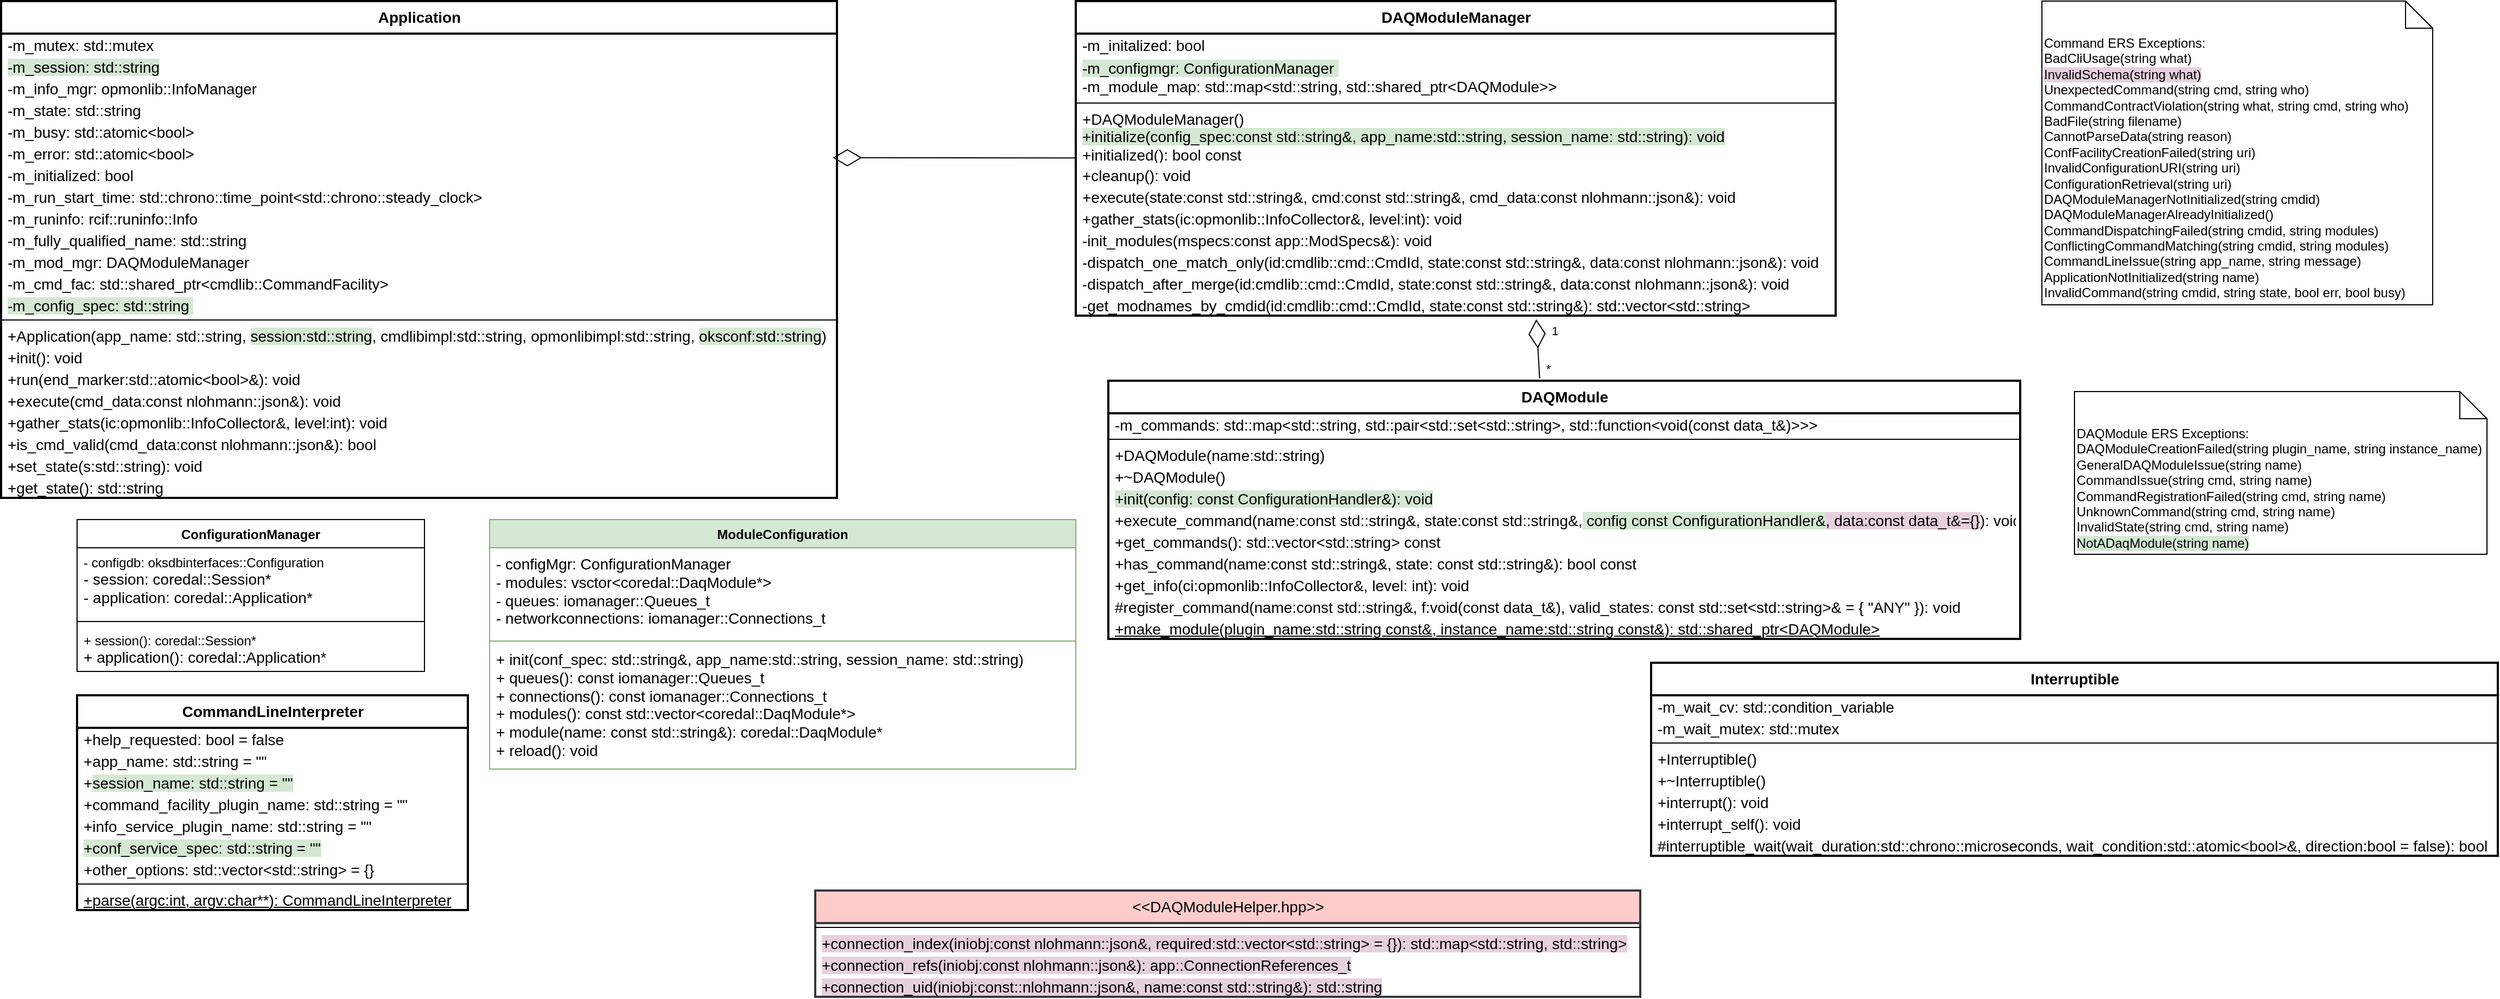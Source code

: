<mxfile version="22.0.2" type="device" pages="3">
  <diagram name="OKS Config with ConfigurationHandler" id="AZJbLghOIGFN8Wd02KoC">
    <mxGraphModel dx="1118" dy="922" grid="1" gridSize="10" guides="1" tooltips="1" connect="1" arrows="1" fold="1" page="1" pageScale="1" pageWidth="1169" pageHeight="827" math="0" shadow="0">
      <root>
        <mxCell id="WQRtGv24dR7d1xBzSItW-0" />
        <mxCell id="WQRtGv24dR7d1xBzSItW-1" parent="WQRtGv24dR7d1xBzSItW-0" />
        <mxCell id="WQRtGv24dR7d1xBzSItW-2" value="&lt;b&gt;Application&lt;br&gt;&lt;/b&gt;" style="swimlane;fontStyle=0;align=center;verticalAlign=top;childLayout=stackLayout;horizontal=1;startSize=30;horizontalStack=0;resizeParent=1;resizeParentMax=0;resizeLast=0;collapsible=0;marginBottom=0;html=1;fontFamily=Helvetica;fontSize=14;strokeWidth=2;fillColor=default;" parent="WQRtGv24dR7d1xBzSItW-1" vertex="1">
          <mxGeometry x="20" y="20" width="770" height="458" as="geometry" />
        </mxCell>
        <mxCell id="WQRtGv24dR7d1xBzSItW-3" value="-m_mutex: std::mutex" style="text;html=1;strokeColor=none;fillColor=none;align=left;verticalAlign=middle;spacingLeft=4;spacingRight=4;overflow=hidden;rotatable=0;points=[[0,0.5],[1,0.5]];portConstraint=eastwest;fontFamily=Helvetica;fontSize=14;" parent="WQRtGv24dR7d1xBzSItW-2" vertex="1">
          <mxGeometry y="30" width="770" height="20" as="geometry" />
        </mxCell>
        <mxCell id="WQRtGv24dR7d1xBzSItW-4" value="&lt;span style=&quot;background-color: rgb(213, 232, 212);&quot;&gt;-m_session: std::string&lt;/span&gt;" style="text;html=1;strokeColor=none;fillColor=none;align=left;verticalAlign=middle;spacingLeft=4;spacingRight=4;overflow=hidden;rotatable=0;points=[[0,0.5],[1,0.5]];portConstraint=eastwest;fontFamily=Helvetica;fontSize=14;" parent="WQRtGv24dR7d1xBzSItW-2" vertex="1">
          <mxGeometry y="50" width="770" height="20" as="geometry" />
        </mxCell>
        <mxCell id="WQRtGv24dR7d1xBzSItW-5" value="-m_info_mgr: opmonlib::InfoManager" style="text;html=1;strokeColor=none;fillColor=none;align=left;verticalAlign=middle;spacingLeft=4;spacingRight=4;overflow=hidden;rotatable=0;points=[[0,0.5],[1,0.5]];portConstraint=eastwest;fontFamily=Helvetica;fontSize=14;" parent="WQRtGv24dR7d1xBzSItW-2" vertex="1">
          <mxGeometry y="70" width="770" height="20" as="geometry" />
        </mxCell>
        <mxCell id="WQRtGv24dR7d1xBzSItW-6" value="-m_state: std::string" style="text;html=1;strokeColor=none;fillColor=none;align=left;verticalAlign=middle;spacingLeft=4;spacingRight=4;overflow=hidden;rotatable=0;points=[[0,0.5],[1,0.5]];portConstraint=eastwest;fontFamily=Helvetica;fontSize=14;" parent="WQRtGv24dR7d1xBzSItW-2" vertex="1">
          <mxGeometry y="90" width="770" height="20" as="geometry" />
        </mxCell>
        <mxCell id="WQRtGv24dR7d1xBzSItW-7" value="-m_busy: std::atomic&amp;lt;bool&amp;gt;" style="text;html=1;strokeColor=none;fillColor=none;align=left;verticalAlign=middle;spacingLeft=4;spacingRight=4;overflow=hidden;rotatable=0;points=[[0,0.5],[1,0.5]];portConstraint=eastwest;fontFamily=Helvetica;fontSize=14;" parent="WQRtGv24dR7d1xBzSItW-2" vertex="1">
          <mxGeometry y="110" width="770" height="20" as="geometry" />
        </mxCell>
        <mxCell id="WQRtGv24dR7d1xBzSItW-8" value="-m_error: std::atomic&amp;lt;bool&amp;gt;" style="text;html=1;strokeColor=none;fillColor=none;align=left;verticalAlign=middle;spacingLeft=4;spacingRight=4;overflow=hidden;rotatable=0;points=[[0,0.5],[1,0.5]];portConstraint=eastwest;fontFamily=Helvetica;fontSize=14;" parent="WQRtGv24dR7d1xBzSItW-2" vertex="1">
          <mxGeometry y="130" width="770" height="20" as="geometry" />
        </mxCell>
        <mxCell id="WQRtGv24dR7d1xBzSItW-9" value="-m_initialized: bool" style="text;html=1;strokeColor=none;fillColor=none;align=left;verticalAlign=middle;spacingLeft=4;spacingRight=4;overflow=hidden;rotatable=0;points=[[0,0.5],[1,0.5]];portConstraint=eastwest;fontFamily=Helvetica;fontSize=14;" parent="WQRtGv24dR7d1xBzSItW-2" vertex="1">
          <mxGeometry y="150" width="770" height="20" as="geometry" />
        </mxCell>
        <mxCell id="WQRtGv24dR7d1xBzSItW-10" value="-m_run_start_time: std::chrono::time_point&amp;lt;std::chrono::steady_clock&amp;gt;" style="text;html=1;strokeColor=none;fillColor=none;align=left;verticalAlign=middle;spacingLeft=4;spacingRight=4;overflow=hidden;rotatable=0;points=[[0,0.5],[1,0.5]];portConstraint=eastwest;fontFamily=Helvetica;fontSize=14;" parent="WQRtGv24dR7d1xBzSItW-2" vertex="1">
          <mxGeometry y="170" width="770" height="20" as="geometry" />
        </mxCell>
        <mxCell id="WQRtGv24dR7d1xBzSItW-11" value="-m_runinfo: rcif::runinfo::Info" style="text;html=1;strokeColor=none;fillColor=none;align=left;verticalAlign=middle;spacingLeft=4;spacingRight=4;overflow=hidden;rotatable=0;points=[[0,0.5],[1,0.5]];portConstraint=eastwest;fontFamily=Helvetica;fontSize=14;" parent="WQRtGv24dR7d1xBzSItW-2" vertex="1">
          <mxGeometry y="190" width="770" height="20" as="geometry" />
        </mxCell>
        <mxCell id="WQRtGv24dR7d1xBzSItW-12" value="-m_fully_qualified_name: std::string" style="text;html=1;strokeColor=none;fillColor=none;align=left;verticalAlign=middle;spacingLeft=4;spacingRight=4;overflow=hidden;rotatable=0;points=[[0,0.5],[1,0.5]];portConstraint=eastwest;fontFamily=Helvetica;fontSize=14;" parent="WQRtGv24dR7d1xBzSItW-2" vertex="1">
          <mxGeometry y="210" width="770" height="20" as="geometry" />
        </mxCell>
        <mxCell id="WQRtGv24dR7d1xBzSItW-13" value="-m_mod_mgr: DAQModuleManager" style="text;html=1;strokeColor=none;fillColor=none;align=left;verticalAlign=middle;spacingLeft=4;spacingRight=4;overflow=hidden;rotatable=0;points=[[0,0.5],[1,0.5]];portConstraint=eastwest;fontFamily=Helvetica;fontSize=14;" parent="WQRtGv24dR7d1xBzSItW-2" vertex="1">
          <mxGeometry y="230" width="770" height="20" as="geometry" />
        </mxCell>
        <mxCell id="WQRtGv24dR7d1xBzSItW-14" value="-m_cmd_fac: std::shared_ptr&amp;lt;cmdlib::CommandFacility&amp;gt;" style="text;html=1;strokeColor=none;fillColor=none;align=left;verticalAlign=middle;spacingLeft=4;spacingRight=4;overflow=hidden;rotatable=0;points=[[0,0.5],[1,0.5]];portConstraint=eastwest;fontFamily=Helvetica;fontSize=14;" parent="WQRtGv24dR7d1xBzSItW-2" vertex="1">
          <mxGeometry y="250" width="770" height="20" as="geometry" />
        </mxCell>
        <mxCell id="WQRtGv24dR7d1xBzSItW-15" value="&lt;span style=&quot;background-color: rgb(213, 232, 212);&quot;&gt;-m_config_spec: std::string&amp;nbsp;&lt;/span&gt;" style="text;html=1;strokeColor=none;fillColor=none;align=left;verticalAlign=middle;spacingLeft=4;spacingRight=4;overflow=hidden;rotatable=0;points=[[0,0.5],[1,0.5]];portConstraint=eastwest;fontFamily=Helvetica;fontSize=14;" parent="WQRtGv24dR7d1xBzSItW-2" vertex="1">
          <mxGeometry y="270" width="770" height="20" as="geometry" />
        </mxCell>
        <mxCell id="WQRtGv24dR7d1xBzSItW-16" value="" style="line;strokeWidth=1;fillColor=none;align=left;verticalAlign=middle;spacingTop=-1;spacingLeft=3;spacingRight=3;rotatable=0;labelPosition=right;points=[];portConstraint=eastwest;fontFamily=Helvetica;fontSize=14;" parent="WQRtGv24dR7d1xBzSItW-2" vertex="1">
          <mxGeometry y="290" width="770" height="8" as="geometry" />
        </mxCell>
        <mxCell id="WQRtGv24dR7d1xBzSItW-17" value="+Application(app_name: std::string, &lt;span style=&quot;background-color: rgb(213, 232, 212);&quot;&gt;session:std::string&lt;/span&gt;, cmdlibimpl:std::string, opmonlibimpl:std::string, &lt;span style=&quot;background-color: rgb(213, 232, 212);&quot;&gt;oksconf:std::string&lt;/span&gt;)" style="text;html=1;strokeColor=none;fillColor=none;align=left;verticalAlign=middle;spacingLeft=4;spacingRight=4;overflow=hidden;rotatable=0;points=[[0,0.5],[1,0.5]];portConstraint=eastwest;fontFamily=Helvetica;fontSize=14;" parent="WQRtGv24dR7d1xBzSItW-2" vertex="1">
          <mxGeometry y="298" width="770" height="20" as="geometry" />
        </mxCell>
        <mxCell id="WQRtGv24dR7d1xBzSItW-18" value="+init(): void" style="text;html=1;strokeColor=none;fillColor=none;align=left;verticalAlign=middle;spacingLeft=4;spacingRight=4;overflow=hidden;rotatable=0;points=[[0,0.5],[1,0.5]];portConstraint=eastwest;fontFamily=Helvetica;fontSize=14;" parent="WQRtGv24dR7d1xBzSItW-2" vertex="1">
          <mxGeometry y="318" width="770" height="20" as="geometry" />
        </mxCell>
        <mxCell id="WQRtGv24dR7d1xBzSItW-19" value="+run(end_marker:std::atomic&amp;lt;bool&amp;gt;&amp;amp;): void" style="text;html=1;strokeColor=none;fillColor=none;align=left;verticalAlign=middle;spacingLeft=4;spacingRight=4;overflow=hidden;rotatable=0;points=[[0,0.5],[1,0.5]];portConstraint=eastwest;fontFamily=Helvetica;fontSize=14;" parent="WQRtGv24dR7d1xBzSItW-2" vertex="1">
          <mxGeometry y="338" width="770" height="20" as="geometry" />
        </mxCell>
        <mxCell id="WQRtGv24dR7d1xBzSItW-20" value="+execute(cmd_data:const nlohmann::json&amp;amp;): void" style="text;html=1;strokeColor=none;fillColor=none;align=left;verticalAlign=middle;spacingLeft=4;spacingRight=4;overflow=hidden;rotatable=0;points=[[0,0.5],[1,0.5]];portConstraint=eastwest;fontFamily=Helvetica;fontSize=14;" parent="WQRtGv24dR7d1xBzSItW-2" vertex="1">
          <mxGeometry y="358" width="770" height="20" as="geometry" />
        </mxCell>
        <mxCell id="WQRtGv24dR7d1xBzSItW-21" value="+gather_stats(ic:opmonlib::InfoCollector&amp;amp;, level:int): void" style="text;html=1;strokeColor=none;fillColor=none;align=left;verticalAlign=middle;spacingLeft=4;spacingRight=4;overflow=hidden;rotatable=0;points=[[0,0.5],[1,0.5]];portConstraint=eastwest;fontFamily=Helvetica;fontSize=14;" parent="WQRtGv24dR7d1xBzSItW-2" vertex="1">
          <mxGeometry y="378" width="770" height="20" as="geometry" />
        </mxCell>
        <mxCell id="WQRtGv24dR7d1xBzSItW-22" value="+is_cmd_valid(cmd_data:const nlohmann::json&amp;amp;): bool" style="text;html=1;strokeColor=none;fillColor=none;align=left;verticalAlign=middle;spacingLeft=4;spacingRight=4;overflow=hidden;rotatable=0;points=[[0,0.5],[1,0.5]];portConstraint=eastwest;fontFamily=Helvetica;fontSize=14;" parent="WQRtGv24dR7d1xBzSItW-2" vertex="1">
          <mxGeometry y="398" width="770" height="20" as="geometry" />
        </mxCell>
        <mxCell id="WQRtGv24dR7d1xBzSItW-23" value="+set_state(s:std::string): void" style="text;html=1;strokeColor=none;fillColor=none;align=left;verticalAlign=middle;spacingLeft=4;spacingRight=4;overflow=hidden;rotatable=0;points=[[0,0.5],[1,0.5]];portConstraint=eastwest;fontFamily=Helvetica;fontSize=14;" parent="WQRtGv24dR7d1xBzSItW-2" vertex="1">
          <mxGeometry y="418" width="770" height="20" as="geometry" />
        </mxCell>
        <mxCell id="WQRtGv24dR7d1xBzSItW-24" value="+get_state(): std::string" style="text;html=1;strokeColor=none;fillColor=none;align=left;verticalAlign=middle;spacingLeft=4;spacingRight=4;overflow=hidden;rotatable=0;points=[[0,0.5],[1,0.5]];portConstraint=eastwest;fontFamily=Helvetica;fontSize=14;" parent="WQRtGv24dR7d1xBzSItW-2" vertex="1">
          <mxGeometry y="438" width="770" height="20" as="geometry" />
        </mxCell>
        <mxCell id="WQRtGv24dR7d1xBzSItW-25" value="&lt;b&gt;DAQModuleManager&lt;br&gt;&lt;/b&gt;" style="swimlane;fontStyle=0;align=center;verticalAlign=top;childLayout=stackLayout;horizontal=1;startSize=30;horizontalStack=0;resizeParent=1;resizeParentMax=0;resizeLast=0;collapsible=0;marginBottom=0;html=1;fontFamily=Helvetica;fontSize=14;strokeWidth=2;fillColor=default;" parent="WQRtGv24dR7d1xBzSItW-1" vertex="1">
          <mxGeometry x="1010" y="20" width="700" height="290" as="geometry" />
        </mxCell>
        <mxCell id="WQRtGv24dR7d1xBzSItW-26" value="-m_initalized: bool" style="text;html=1;strokeColor=none;fillColor=none;align=left;verticalAlign=middle;spacingLeft=4;spacingRight=4;overflow=hidden;rotatable=0;points=[[0,0.5],[1,0.5]];portConstraint=eastwest;fontFamily=Helvetica;fontSize=14;" parent="WQRtGv24dR7d1xBzSItW-25" vertex="1">
          <mxGeometry y="30" width="700" height="20" as="geometry" />
        </mxCell>
        <mxCell id="WQRtGv24dR7d1xBzSItW-27" value="&lt;span style=&quot;background-color: rgb(213, 232, 212);&quot;&gt;-m_configmgr: ConfigurationManager&amp;nbsp;&lt;br&gt;&lt;/span&gt;-m_module_map: std::map&amp;lt;std::string, std::shared_ptr&amp;lt;DAQModule&amp;gt;&amp;gt;" style="text;html=1;strokeColor=none;fillColor=none;align=left;verticalAlign=middle;spacingLeft=4;spacingRight=4;overflow=hidden;rotatable=0;points=[[0,0.5],[1,0.5]];portConstraint=eastwest;fontFamily=Helvetica;fontSize=14;" parent="WQRtGv24dR7d1xBzSItW-25" vertex="1">
          <mxGeometry y="50" width="700" height="40" as="geometry" />
        </mxCell>
        <mxCell id="WQRtGv24dR7d1xBzSItW-28" value="" style="line;strokeWidth=1;fillColor=none;align=left;verticalAlign=middle;spacingTop=-1;spacingLeft=3;spacingRight=3;rotatable=0;labelPosition=right;points=[];portConstraint=eastwest;fontFamily=Helvetica;fontSize=14;" parent="WQRtGv24dR7d1xBzSItW-25" vertex="1">
          <mxGeometry y="90" width="700" height="8" as="geometry" />
        </mxCell>
        <mxCell id="WQRtGv24dR7d1xBzSItW-29" value="&lt;span style=&quot;background-color: rgb(255, 255, 255);&quot;&gt;+DAQModuleManager()&lt;/span&gt;&lt;br&gt;&lt;span style=&quot;background-color: rgb(213, 232, 212);&quot;&gt;+initialize(config_spec:const std::string&amp;amp;, app_name:std::string, session_name: std::string): void&lt;br&gt;&lt;/span&gt;+initialized(): bool const" style="text;html=1;strokeColor=none;fillColor=none;align=left;verticalAlign=middle;spacingLeft=4;spacingRight=4;overflow=hidden;rotatable=0;points=[[0,0.5],[1,0.5]];portConstraint=eastwest;fontFamily=Helvetica;fontSize=14;" parent="WQRtGv24dR7d1xBzSItW-25" vertex="1">
          <mxGeometry y="98" width="700" height="52" as="geometry" />
        </mxCell>
        <mxCell id="WQRtGv24dR7d1xBzSItW-32" value="+cleanup(): void" style="text;html=1;strokeColor=none;fillColor=none;align=left;verticalAlign=middle;spacingLeft=4;spacingRight=4;overflow=hidden;rotatable=0;points=[[0,0.5],[1,0.5]];portConstraint=eastwest;fontFamily=Helvetica;fontSize=14;" parent="WQRtGv24dR7d1xBzSItW-25" vertex="1">
          <mxGeometry y="150" width="700" height="20" as="geometry" />
        </mxCell>
        <mxCell id="WQRtGv24dR7d1xBzSItW-33" value="+execute(state:const std::string&amp;amp;, cmd:const std::string&amp;amp;, cmd_data:const nlohmann::json&amp;amp;): void" style="text;html=1;strokeColor=none;fillColor=none;align=left;verticalAlign=middle;spacingLeft=4;spacingRight=4;overflow=hidden;rotatable=0;points=[[0,0.5],[1,0.5]];portConstraint=eastwest;fontFamily=Helvetica;fontSize=14;" parent="WQRtGv24dR7d1xBzSItW-25" vertex="1">
          <mxGeometry y="170" width="700" height="20" as="geometry" />
        </mxCell>
        <mxCell id="WQRtGv24dR7d1xBzSItW-34" value="+gather_stats(ic:opmonlib::InfoCollector&amp;amp;, level:int): void" style="text;html=1;strokeColor=none;fillColor=none;align=left;verticalAlign=middle;spacingLeft=4;spacingRight=4;overflow=hidden;rotatable=0;points=[[0,0.5],[1,0.5]];portConstraint=eastwest;fontFamily=Helvetica;fontSize=14;" parent="WQRtGv24dR7d1xBzSItW-25" vertex="1">
          <mxGeometry y="190" width="700" height="20" as="geometry" />
        </mxCell>
        <mxCell id="WQRtGv24dR7d1xBzSItW-35" value="-init_modules(mspecs:const app::ModSpecs&amp;amp;): void" style="text;html=1;strokeColor=none;fillColor=none;align=left;verticalAlign=middle;spacingLeft=4;spacingRight=4;overflow=hidden;rotatable=0;points=[[0,0.5],[1,0.5]];portConstraint=eastwest;fontFamily=Helvetica;fontSize=14;" parent="WQRtGv24dR7d1xBzSItW-25" vertex="1">
          <mxGeometry y="210" width="700" height="20" as="geometry" />
        </mxCell>
        <mxCell id="WQRtGv24dR7d1xBzSItW-36" value="-dispatch_one_match_only(id:cmdlib::cmd::CmdId, state:const std::string&amp;amp;, data:const nlohmann::json&amp;amp;): void" style="text;html=1;strokeColor=none;fillColor=none;align=left;verticalAlign=middle;spacingLeft=4;spacingRight=4;overflow=hidden;rotatable=0;points=[[0,0.5],[1,0.5]];portConstraint=eastwest;fontFamily=Helvetica;fontSize=14;" parent="WQRtGv24dR7d1xBzSItW-25" vertex="1">
          <mxGeometry y="230" width="700" height="20" as="geometry" />
        </mxCell>
        <mxCell id="WQRtGv24dR7d1xBzSItW-37" value="-dispatch_after_merge(id:cmdlib::cmd::CmdId, state:const std::string&amp;amp;, data:const nlohmann::json&amp;amp;): void" style="text;html=1;strokeColor=none;fillColor=none;align=left;verticalAlign=middle;spacingLeft=4;spacingRight=4;overflow=hidden;rotatable=0;points=[[0,0.5],[1,0.5]];portConstraint=eastwest;fontFamily=Helvetica;fontSize=14;" parent="WQRtGv24dR7d1xBzSItW-25" vertex="1">
          <mxGeometry y="250" width="700" height="20" as="geometry" />
        </mxCell>
        <mxCell id="WQRtGv24dR7d1xBzSItW-38" value="-get_modnames_by_cmdid(id:cmdlib::cmd::CmdId, state:const std::string&amp;amp;): std::vector&amp;lt;std::string&amp;gt;" style="text;html=1;strokeColor=none;fillColor=none;align=left;verticalAlign=middle;spacingLeft=4;spacingRight=4;overflow=hidden;rotatable=0;points=[[0,0.5],[1,0.5]];portConstraint=eastwest;fontFamily=Helvetica;fontSize=14;" parent="WQRtGv24dR7d1xBzSItW-25" vertex="1">
          <mxGeometry y="270" width="700" height="20" as="geometry" />
        </mxCell>
        <mxCell id="WQRtGv24dR7d1xBzSItW-39" value="&lt;b&gt;DAQModule&lt;br&gt;&lt;/b&gt;" style="swimlane;fontStyle=0;align=center;verticalAlign=top;childLayout=stackLayout;horizontal=1;startSize=30;horizontalStack=0;resizeParent=1;resizeParentMax=0;resizeLast=0;collapsible=0;marginBottom=0;html=1;fontFamily=Helvetica;fontSize=14;strokeWidth=2;fillColor=default;" parent="WQRtGv24dR7d1xBzSItW-1" vertex="1">
          <mxGeometry x="1040" y="370" width="840" height="238" as="geometry" />
        </mxCell>
        <mxCell id="WQRtGv24dR7d1xBzSItW-40" value="-m_commands: std::map&amp;lt;std::string, std::pair&amp;lt;std::set&amp;lt;std::string&amp;gt;, std::function&amp;lt;void(const data_t&amp;amp;)&amp;gt;&amp;gt;&amp;gt;" style="text;html=1;strokeColor=none;fillColor=none;align=left;verticalAlign=middle;spacingLeft=4;spacingRight=4;overflow=hidden;rotatable=0;points=[[0,0.5],[1,0.5]];portConstraint=eastwest;fontFamily=Helvetica;fontSize=14;" parent="WQRtGv24dR7d1xBzSItW-39" vertex="1">
          <mxGeometry y="30" width="840" height="20" as="geometry" />
        </mxCell>
        <mxCell id="WQRtGv24dR7d1xBzSItW-41" value="" style="line;strokeWidth=1;fillColor=none;align=left;verticalAlign=middle;spacingTop=-1;spacingLeft=3;spacingRight=3;rotatable=0;labelPosition=right;points=[];portConstraint=eastwest;fontFamily=Helvetica;fontSize=14;" parent="WQRtGv24dR7d1xBzSItW-39" vertex="1">
          <mxGeometry y="50" width="840" height="8" as="geometry" />
        </mxCell>
        <mxCell id="WQRtGv24dR7d1xBzSItW-42" value="+DAQModule(name:std::string)" style="text;html=1;strokeColor=none;fillColor=none;align=left;verticalAlign=middle;spacingLeft=4;spacingRight=4;overflow=hidden;rotatable=0;points=[[0,0.5],[1,0.5]];portConstraint=eastwest;fontFamily=Helvetica;fontSize=14;" parent="WQRtGv24dR7d1xBzSItW-39" vertex="1">
          <mxGeometry y="58" width="840" height="20" as="geometry" />
        </mxCell>
        <mxCell id="WQRtGv24dR7d1xBzSItW-43" value="+~DAQModule()" style="text;html=1;strokeColor=none;fillColor=none;align=left;verticalAlign=middle;spacingLeft=4;spacingRight=4;overflow=hidden;rotatable=0;points=[[0,0.5],[1,0.5]];portConstraint=eastwest;fontFamily=Helvetica;fontSize=14;" parent="WQRtGv24dR7d1xBzSItW-39" vertex="1">
          <mxGeometry y="78" width="840" height="20" as="geometry" />
        </mxCell>
        <mxCell id="WQRtGv24dR7d1xBzSItW-44" value="&lt;span style=&quot;background-color: rgb(213, 232, 212);&quot;&gt;+init(config: const ConfigurationHandler&amp;amp;): void&lt;/span&gt;" style="text;html=1;strokeColor=none;fillColor=none;align=left;verticalAlign=middle;spacingLeft=4;spacingRight=4;overflow=hidden;rotatable=0;points=[[0,0.5],[1,0.5]];portConstraint=eastwest;fontFamily=Helvetica;fontSize=14;" parent="WQRtGv24dR7d1xBzSItW-39" vertex="1">
          <mxGeometry y="98" width="840" height="20" as="geometry" />
        </mxCell>
        <mxCell id="WQRtGv24dR7d1xBzSItW-45" value="+execute_command(name:const std::string&amp;amp;, state:const std::string&amp;amp;,&lt;span style=&quot;background-color: rgb(213, 232, 212);&quot;&gt; config const ConfigurationHandler&amp;amp;&lt;/span&gt;&lt;span style=&quot;background-color: rgb(230, 208, 222);&quot;&gt;, data:const data_t&amp;amp;={}&lt;/span&gt;): void" style="text;html=1;strokeColor=none;fillColor=none;align=left;verticalAlign=middle;spacingLeft=4;spacingRight=4;overflow=hidden;rotatable=0;points=[[0,0.5],[1,0.5]];portConstraint=eastwest;fontFamily=Helvetica;fontSize=14;" parent="WQRtGv24dR7d1xBzSItW-39" vertex="1">
          <mxGeometry y="118" width="840" height="20" as="geometry" />
        </mxCell>
        <mxCell id="WQRtGv24dR7d1xBzSItW-46" value="+get_commands(): std::vector&amp;lt;std::string&amp;gt; const" style="text;html=1;strokeColor=none;fillColor=none;align=left;verticalAlign=middle;spacingLeft=4;spacingRight=4;overflow=hidden;rotatable=0;points=[[0,0.5],[1,0.5]];portConstraint=eastwest;fontFamily=Helvetica;fontSize=14;" parent="WQRtGv24dR7d1xBzSItW-39" vertex="1">
          <mxGeometry y="138" width="840" height="20" as="geometry" />
        </mxCell>
        <mxCell id="WQRtGv24dR7d1xBzSItW-47" value="+has_command(name:const std::string&amp;amp;, state: const std::string&amp;amp;): bool const" style="text;html=1;strokeColor=none;fillColor=none;align=left;verticalAlign=middle;spacingLeft=4;spacingRight=4;overflow=hidden;rotatable=0;points=[[0,0.5],[1,0.5]];portConstraint=eastwest;fontFamily=Helvetica;fontSize=14;" parent="WQRtGv24dR7d1xBzSItW-39" vertex="1">
          <mxGeometry y="158" width="840" height="20" as="geometry" />
        </mxCell>
        <mxCell id="WQRtGv24dR7d1xBzSItW-48" value="+get_info(ci:opmonlib::InfoCollector&amp;amp;, level: int): void" style="text;html=1;strokeColor=none;fillColor=none;align=left;verticalAlign=middle;spacingLeft=4;spacingRight=4;overflow=hidden;rotatable=0;points=[[0,0.5],[1,0.5]];portConstraint=eastwest;fontFamily=Helvetica;fontSize=14;" parent="WQRtGv24dR7d1xBzSItW-39" vertex="1">
          <mxGeometry y="178" width="840" height="20" as="geometry" />
        </mxCell>
        <mxCell id="WQRtGv24dR7d1xBzSItW-49" value="#register_command(name:const std::string&amp;amp;, f:void(const data_t&amp;amp;), valid_states: const std::set&amp;lt;std::string&amp;gt;&amp;amp; = { &quot;ANY&quot; }): void" style="text;html=1;strokeColor=none;fillColor=none;align=left;verticalAlign=middle;spacingLeft=4;spacingRight=4;overflow=hidden;rotatable=0;points=[[0,0.5],[1,0.5]];portConstraint=eastwest;fontFamily=Helvetica;fontSize=14;" parent="WQRtGv24dR7d1xBzSItW-39" vertex="1">
          <mxGeometry y="198" width="840" height="20" as="geometry" />
        </mxCell>
        <mxCell id="WQRtGv24dR7d1xBzSItW-50" value="&lt;u&gt;+make_module(plugin_name:std::string const&amp;amp;, instance_name:std::string const&amp;amp;): std::shared_ptr&amp;lt;DAQModule&amp;gt;&lt;/u&gt;" style="text;html=1;strokeColor=none;fillColor=none;align=left;verticalAlign=middle;spacingLeft=4;spacingRight=4;overflow=hidden;rotatable=0;points=[[0,0.5],[1,0.5]];portConstraint=eastwest;fontFamily=Helvetica;fontSize=14;" parent="WQRtGv24dR7d1xBzSItW-39" vertex="1">
          <mxGeometry y="218" width="840" height="20" as="geometry" />
        </mxCell>
        <mxCell id="WQRtGv24dR7d1xBzSItW-51" value="&lt;b&gt;CommandLineInterpreter&lt;br&gt;&lt;/b&gt;" style="swimlane;fontStyle=0;align=center;verticalAlign=top;childLayout=stackLayout;horizontal=1;startSize=30;horizontalStack=0;resizeParent=1;resizeParentMax=0;resizeLast=0;collapsible=0;marginBottom=0;html=1;fontFamily=Helvetica;fontSize=14;strokeWidth=2;fillColor=default;" parent="WQRtGv24dR7d1xBzSItW-1" vertex="1">
          <mxGeometry x="90" y="660" width="360" height="198" as="geometry" />
        </mxCell>
        <mxCell id="WQRtGv24dR7d1xBzSItW-52" value="+help_requested: bool = false" style="text;html=1;strokeColor=none;fillColor=none;align=left;verticalAlign=middle;spacingLeft=4;spacingRight=4;overflow=hidden;rotatable=0;points=[[0,0.5],[1,0.5]];portConstraint=eastwest;fontFamily=Helvetica;fontSize=14;" parent="WQRtGv24dR7d1xBzSItW-51" vertex="1">
          <mxGeometry y="30" width="360" height="20" as="geometry" />
        </mxCell>
        <mxCell id="WQRtGv24dR7d1xBzSItW-53" value="+app_name: std::string = &quot;&quot;" style="text;html=1;strokeColor=none;fillColor=none;align=left;verticalAlign=middle;spacingLeft=4;spacingRight=4;overflow=hidden;rotatable=0;points=[[0,0.5],[1,0.5]];portConstraint=eastwest;fontFamily=Helvetica;fontSize=14;" parent="WQRtGv24dR7d1xBzSItW-51" vertex="1">
          <mxGeometry y="50" width="360" height="20" as="geometry" />
        </mxCell>
        <mxCell id="WQRtGv24dR7d1xBzSItW-54" value="+&lt;span style=&quot;background-color: rgb(213, 232, 212);&quot;&gt;session_name: std::string = &quot;&quot;&lt;/span&gt;" style="text;html=1;strokeColor=none;fillColor=none;align=left;verticalAlign=middle;spacingLeft=4;spacingRight=4;overflow=hidden;rotatable=0;points=[[0,0.5],[1,0.5]];portConstraint=eastwest;fontFamily=Helvetica;fontSize=14;" parent="WQRtGv24dR7d1xBzSItW-51" vertex="1">
          <mxGeometry y="70" width="360" height="20" as="geometry" />
        </mxCell>
        <mxCell id="WQRtGv24dR7d1xBzSItW-55" value="+command_facility_plugin_name: std::string = &quot;&quot;" style="text;html=1;strokeColor=none;fillColor=none;align=left;verticalAlign=middle;spacingLeft=4;spacingRight=4;overflow=hidden;rotatable=0;points=[[0,0.5],[1,0.5]];portConstraint=eastwest;fontFamily=Helvetica;fontSize=14;" parent="WQRtGv24dR7d1xBzSItW-51" vertex="1">
          <mxGeometry y="90" width="360" height="20" as="geometry" />
        </mxCell>
        <mxCell id="WQRtGv24dR7d1xBzSItW-56" value="+info_service_plugin_name: std::string = &quot;&quot;" style="text;html=1;strokeColor=none;fillColor=none;align=left;verticalAlign=middle;spacingLeft=4;spacingRight=4;overflow=hidden;rotatable=0;points=[[0,0.5],[1,0.5]];portConstraint=eastwest;fontFamily=Helvetica;fontSize=14;" parent="WQRtGv24dR7d1xBzSItW-51" vertex="1">
          <mxGeometry y="110" width="360" height="20" as="geometry" />
        </mxCell>
        <mxCell id="WQRtGv24dR7d1xBzSItW-57" value="&lt;span style=&quot;background-color: rgb(213, 232, 212);&quot;&gt;+conf_service_spec: std::string = &quot;&quot;&lt;/span&gt;" style="text;html=1;strokeColor=none;fillColor=none;align=left;verticalAlign=middle;spacingLeft=4;spacingRight=4;overflow=hidden;rotatable=0;points=[[0,0.5],[1,0.5]];portConstraint=eastwest;fontFamily=Helvetica;fontSize=14;" parent="WQRtGv24dR7d1xBzSItW-51" vertex="1">
          <mxGeometry y="130" width="360" height="20" as="geometry" />
        </mxCell>
        <mxCell id="WQRtGv24dR7d1xBzSItW-58" value="+other_options: std::vector&amp;lt;std::string&amp;gt; = {}" style="text;html=1;strokeColor=none;fillColor=none;align=left;verticalAlign=middle;spacingLeft=4;spacingRight=4;overflow=hidden;rotatable=0;points=[[0,0.5],[1,0.5]];portConstraint=eastwest;fontFamily=Helvetica;fontSize=14;" parent="WQRtGv24dR7d1xBzSItW-51" vertex="1">
          <mxGeometry y="150" width="360" height="20" as="geometry" />
        </mxCell>
        <mxCell id="WQRtGv24dR7d1xBzSItW-59" value="" style="line;strokeWidth=1;fillColor=none;align=left;verticalAlign=middle;spacingTop=-1;spacingLeft=3;spacingRight=3;rotatable=0;labelPosition=right;points=[];portConstraint=eastwest;fontFamily=Helvetica;fontSize=14;" parent="WQRtGv24dR7d1xBzSItW-51" vertex="1">
          <mxGeometry y="170" width="360" height="8" as="geometry" />
        </mxCell>
        <mxCell id="WQRtGv24dR7d1xBzSItW-60" value="&lt;u&gt;+parse(argc:int, argv:char**): CommandLineInterpreter&lt;/u&gt;" style="text;html=1;strokeColor=none;fillColor=none;align=left;verticalAlign=middle;spacingLeft=4;spacingRight=4;overflow=hidden;rotatable=0;points=[[0,0.5],[1,0.5]];portConstraint=eastwest;fontFamily=Helvetica;fontSize=14;" parent="WQRtGv24dR7d1xBzSItW-51" vertex="1">
          <mxGeometry y="178" width="360" height="20" as="geometry" />
        </mxCell>
        <mxCell id="WQRtGv24dR7d1xBzSItW-61" value="" style="endArrow=diamondThin;endFill=0;endSize=24;html=1;rounded=0;entryX=0.606;entryY=1.17;entryDx=0;entryDy=0;entryPerimeter=0;exitX=0.473;exitY=-0.009;exitDx=0;exitDy=0;exitPerimeter=0;" parent="WQRtGv24dR7d1xBzSItW-1" source="WQRtGv24dR7d1xBzSItW-39" target="WQRtGv24dR7d1xBzSItW-38" edge="1">
          <mxGeometry width="160" relative="1" as="geometry">
            <mxPoint x="710" y="500" as="sourcePoint" />
            <mxPoint x="870" y="500" as="targetPoint" />
          </mxGeometry>
        </mxCell>
        <mxCell id="WQRtGv24dR7d1xBzSItW-62" value="1" style="edgeLabel;html=1;align=center;verticalAlign=middle;resizable=0;points=[];" parent="WQRtGv24dR7d1xBzSItW-61" vertex="1" connectable="0">
          <mxGeometry x="0.519" relative="1" as="geometry">
            <mxPoint x="16" y="-3" as="offset" />
          </mxGeometry>
        </mxCell>
        <mxCell id="WQRtGv24dR7d1xBzSItW-63" value="*" style="edgeLabel;html=1;align=center;verticalAlign=middle;resizable=0;points=[];" parent="WQRtGv24dR7d1xBzSItW-61" vertex="1" connectable="0">
          <mxGeometry x="-0.46" y="3" relative="1" as="geometry">
            <mxPoint x="11" y="5" as="offset" />
          </mxGeometry>
        </mxCell>
        <mxCell id="WQRtGv24dR7d1xBzSItW-64" value="" style="endArrow=diamondThin;endFill=0;endSize=24;html=1;rounded=0;entryX=0.995;entryY=-0.281;entryDx=0;entryDy=0;entryPerimeter=0;" parent="WQRtGv24dR7d1xBzSItW-1" source="WQRtGv24dR7d1xBzSItW-25" target="WQRtGv24dR7d1xBzSItW-9" edge="1">
          <mxGeometry width="160" relative="1" as="geometry">
            <mxPoint x="720" y="510" as="sourcePoint" />
            <mxPoint x="880" y="510" as="targetPoint" />
          </mxGeometry>
        </mxCell>
        <mxCell id="WQRtGv24dR7d1xBzSItW-65" value="Command ERS Exceptions:&lt;br&gt;BadCliUsage(string what)&lt;br&gt;&lt;span style=&quot;background-color: rgb(230, 208, 222);&quot;&gt;InvalidSchema(string what)&lt;br&gt;&lt;/span&gt;UnexpectedCommand(string cmd, string who)&lt;br&gt;CommandContractViolation(string what, string cmd, string who)&lt;br&gt;BadFile(string filename)&lt;br&gt;CannotParseData(string reason)&lt;br&gt;ConfFacilityCreationFailed(string uri)&lt;br&gt;InvalidConfigurationURI(string uri)&lt;br&gt;ConfigurationRetrieval(string uri)&lt;br&gt;DAQModuleManagerNotInitialized(string cmdid)&lt;br&gt;DAQModuleManagerAlreadyInitialized()&lt;br&gt;CommandDispatchingFailed(string cmdid, string modules)&lt;br&gt;ConflictingCommandMatching(string cmdid, string modules)&lt;br&gt;CommandLineIssue(string app_name, string message)&lt;br&gt;ApplicationNotInitialized(string name)&lt;br&gt;&lt;div style=&quot;&quot;&gt;&lt;span style=&quot;background-color: initial;&quot;&gt;InvalidCommand(string cmdid, string state, bool err, bool busy)&lt;/span&gt;&lt;/div&gt;" style="shape=note2;boundedLbl=1;whiteSpace=wrap;html=1;size=25;verticalAlign=top;align=left;" parent="WQRtGv24dR7d1xBzSItW-1" vertex="1">
          <mxGeometry x="1900" y="20" width="360" height="280" as="geometry" />
        </mxCell>
        <mxCell id="WQRtGv24dR7d1xBzSItW-66" value="DAQModule ERS Exceptions:&lt;br&gt;DAQModuleCreationFailed(string plugin_name, string instance_name)&lt;br&gt;GeneralDAQModuleIssue(string name)&lt;br&gt;CommandIssue(string cmd, string name)&lt;br&gt;CommandRegistrationFailed(string cmd, string name)&lt;br&gt;UnknownCommand(string cmd, string name)&lt;br&gt;InvalidState(string cmd, string name)&lt;br&gt;&lt;span style=&quot;background-color: rgb(213, 232, 212);&quot;&gt;NotADaqModule(string name)&lt;/span&gt;" style="shape=note2;boundedLbl=1;whiteSpace=wrap;html=1;size=25;verticalAlign=top;align=left;" parent="WQRtGv24dR7d1xBzSItW-1" vertex="1">
          <mxGeometry x="1930" y="380" width="380" height="150" as="geometry" />
        </mxCell>
        <mxCell id="WQRtGv24dR7d1xBzSItW-67" value="&lt;b&gt;Interruptible&lt;br&gt;&lt;/b&gt;" style="swimlane;fontStyle=0;align=center;verticalAlign=top;childLayout=stackLayout;horizontal=1;startSize=30;horizontalStack=0;resizeParent=1;resizeParentMax=0;resizeLast=0;collapsible=0;marginBottom=0;html=1;fontFamily=Helvetica;fontSize=14;strokeWidth=2;fillColor=default;" parent="WQRtGv24dR7d1xBzSItW-1" vertex="1">
          <mxGeometry x="1540" y="630" width="780" height="178" as="geometry" />
        </mxCell>
        <mxCell id="WQRtGv24dR7d1xBzSItW-68" value="-m_wait_cv: std::condition_variable" style="text;html=1;strokeColor=none;fillColor=none;align=left;verticalAlign=middle;spacingLeft=4;spacingRight=4;overflow=hidden;rotatable=0;points=[[0,0.5],[1,0.5]];portConstraint=eastwest;fontFamily=Helvetica;fontSize=14;" parent="WQRtGv24dR7d1xBzSItW-67" vertex="1">
          <mxGeometry y="30" width="780" height="20" as="geometry" />
        </mxCell>
        <mxCell id="WQRtGv24dR7d1xBzSItW-69" value="-m_wait_mutex: std::mutex" style="text;html=1;strokeColor=none;fillColor=none;align=left;verticalAlign=middle;spacingLeft=4;spacingRight=4;overflow=hidden;rotatable=0;points=[[0,0.5],[1,0.5]];portConstraint=eastwest;fontFamily=Helvetica;fontSize=14;" parent="WQRtGv24dR7d1xBzSItW-67" vertex="1">
          <mxGeometry y="50" width="780" height="20" as="geometry" />
        </mxCell>
        <mxCell id="WQRtGv24dR7d1xBzSItW-70" value="" style="line;strokeWidth=1;fillColor=none;align=left;verticalAlign=middle;spacingTop=-1;spacingLeft=3;spacingRight=3;rotatable=0;labelPosition=right;points=[];portConstraint=eastwest;fontFamily=Helvetica;fontSize=14;" parent="WQRtGv24dR7d1xBzSItW-67" vertex="1">
          <mxGeometry y="70" width="780" height="8" as="geometry" />
        </mxCell>
        <mxCell id="WQRtGv24dR7d1xBzSItW-71" value="+Interruptible()" style="text;html=1;strokeColor=none;fillColor=none;align=left;verticalAlign=middle;spacingLeft=4;spacingRight=4;overflow=hidden;rotatable=0;points=[[0,0.5],[1,0.5]];portConstraint=eastwest;fontFamily=Helvetica;fontSize=14;" parent="WQRtGv24dR7d1xBzSItW-67" vertex="1">
          <mxGeometry y="78" width="780" height="20" as="geometry" />
        </mxCell>
        <mxCell id="WQRtGv24dR7d1xBzSItW-72" value="+~Interruptible()" style="text;html=1;strokeColor=none;fillColor=none;align=left;verticalAlign=middle;spacingLeft=4;spacingRight=4;overflow=hidden;rotatable=0;points=[[0,0.5],[1,0.5]];portConstraint=eastwest;fontFamily=Helvetica;fontSize=14;" parent="WQRtGv24dR7d1xBzSItW-67" vertex="1">
          <mxGeometry y="98" width="780" height="20" as="geometry" />
        </mxCell>
        <mxCell id="WQRtGv24dR7d1xBzSItW-73" value="+interrupt(): void" style="text;html=1;strokeColor=none;fillColor=none;align=left;verticalAlign=middle;spacingLeft=4;spacingRight=4;overflow=hidden;rotatable=0;points=[[0,0.5],[1,0.5]];portConstraint=eastwest;fontFamily=Helvetica;fontSize=14;" parent="WQRtGv24dR7d1xBzSItW-67" vertex="1">
          <mxGeometry y="118" width="780" height="20" as="geometry" />
        </mxCell>
        <mxCell id="WQRtGv24dR7d1xBzSItW-74" value="+interrupt_self(): void" style="text;html=1;strokeColor=none;fillColor=none;align=left;verticalAlign=middle;spacingLeft=4;spacingRight=4;overflow=hidden;rotatable=0;points=[[0,0.5],[1,0.5]];portConstraint=eastwest;fontFamily=Helvetica;fontSize=14;" parent="WQRtGv24dR7d1xBzSItW-67" vertex="1">
          <mxGeometry y="138" width="780" height="20" as="geometry" />
        </mxCell>
        <mxCell id="WQRtGv24dR7d1xBzSItW-75" value="#interruptible_wait(wait_duration:std::chrono::microseconds, wait_condition:std::atomic&amp;lt;bool&amp;gt;&amp;amp;, direction:bool = false): bool" style="text;html=1;strokeColor=none;fillColor=none;align=left;verticalAlign=middle;spacingLeft=4;spacingRight=4;overflow=hidden;rotatable=0;points=[[0,0.5],[1,0.5]];portConstraint=eastwest;fontFamily=Helvetica;fontSize=14;" parent="WQRtGv24dR7d1xBzSItW-67" vertex="1">
          <mxGeometry y="158" width="780" height="20" as="geometry" />
        </mxCell>
        <mxCell id="WQRtGv24dR7d1xBzSItW-76" value="ModuleConfiguration" style="swimlane;fontStyle=1;align=center;verticalAlign=top;childLayout=stackLayout;horizontal=1;startSize=26;horizontalStack=0;resizeParent=1;resizeParentMax=0;resizeLast=0;collapsible=1;marginBottom=0;whiteSpace=wrap;html=1;fillColor=#d5e8d4;strokeColor=#82b366;" parent="WQRtGv24dR7d1xBzSItW-1" vertex="1">
          <mxGeometry x="470" y="498" width="540" height="230" as="geometry" />
        </mxCell>
        <mxCell id="WQRtGv24dR7d1xBzSItW-77" value="&lt;font style=&quot;font-size: 14px;&quot;&gt;- configMgr: ConfigurationManager&lt;br&gt;- modules: vsctor&amp;lt;coredal::DaqModule*&amp;gt;&lt;br&gt;- queues: iomanager::Queues_t&lt;br&gt;- networkconnections: iomanager::Connections_t&lt;br&gt;&lt;br&gt;&lt;/font&gt;" style="text;strokeColor=none;fillColor=none;align=left;verticalAlign=top;spacingLeft=4;spacingRight=4;overflow=hidden;rotatable=0;points=[[0,0.5],[1,0.5]];portConstraint=eastwest;whiteSpace=wrap;html=1;" parent="WQRtGv24dR7d1xBzSItW-76" vertex="1">
          <mxGeometry y="26" width="540" height="84" as="geometry" />
        </mxCell>
        <mxCell id="WQRtGv24dR7d1xBzSItW-78" value="" style="line;strokeWidth=1;fillColor=none;align=left;verticalAlign=middle;spacingTop=-1;spacingLeft=3;spacingRight=3;rotatable=0;labelPosition=right;points=[];portConstraint=eastwest;strokeColor=inherit;" parent="WQRtGv24dR7d1xBzSItW-76" vertex="1">
          <mxGeometry y="110" width="540" height="4" as="geometry" />
        </mxCell>
        <mxCell id="WQRtGv24dR7d1xBzSItW-79" value="&lt;font style=&quot;font-size: 14px;&quot;&gt;+ init(conf_spec: std::string&amp;amp;, app_name:std::string, session_name: std::string)&lt;br&gt;+ queues(): const iomanager::Queues_t&lt;br&gt;+ connections(): const iomanager::Connections_t&lt;br&gt;+ modules(): const std::vector&amp;lt;coredal::DaqModule*&amp;gt;&lt;br&gt;+ module(name: const std::string&amp;amp;): coredal::DaqModule*&lt;br&gt;+ reload(): void&lt;/font&gt;" style="text;strokeColor=none;fillColor=none;align=left;verticalAlign=top;spacingLeft=4;spacingRight=4;overflow=hidden;rotatable=0;points=[[0,0.5],[1,0.5]];portConstraint=eastwest;whiteSpace=wrap;html=1;" parent="WQRtGv24dR7d1xBzSItW-76" vertex="1">
          <mxGeometry y="114" width="540" height="116" as="geometry" />
        </mxCell>
        <mxCell id="WQRtGv24dR7d1xBzSItW-80" value="&amp;lt;&amp;lt;DAQModuleHelper.hpp&amp;gt;&amp;gt;" style="swimlane;fontStyle=0;align=center;verticalAlign=top;childLayout=stackLayout;horizontal=1;startSize=30;horizontalStack=0;resizeParent=1;resizeParentMax=0;resizeLast=0;collapsible=0;marginBottom=0;html=1;fontFamily=Helvetica;fontSize=14;strokeWidth=2;fillColor=#ffcccc;strokeColor=#36393d;" parent="WQRtGv24dR7d1xBzSItW-1" vertex="1">
          <mxGeometry x="770" y="840" width="760" height="98" as="geometry" />
        </mxCell>
        <mxCell id="WQRtGv24dR7d1xBzSItW-81" value="" style="line;strokeWidth=1;fillColor=none;align=left;verticalAlign=middle;spacingTop=-1;spacingLeft=3;spacingRight=3;rotatable=0;labelPosition=right;points=[];portConstraint=eastwest;fontFamily=Helvetica;fontSize=14;" parent="WQRtGv24dR7d1xBzSItW-80" vertex="1">
          <mxGeometry y="30" width="760" height="8" as="geometry" />
        </mxCell>
        <mxCell id="WQRtGv24dR7d1xBzSItW-82" value="&lt;span style=&quot;background-color: rgb(230, 208, 222);&quot;&gt;+connection_index(iniobj:const nlohmann::json&amp;amp;, required:std::vector&amp;lt;std::string&amp;gt; = {}): std::map&amp;lt;std::string, std::string&amp;gt;&lt;/span&gt;" style="text;html=1;strokeColor=none;fillColor=none;align=left;verticalAlign=middle;spacingLeft=4;spacingRight=4;overflow=hidden;rotatable=0;points=[[0,0.5],[1,0.5]];portConstraint=eastwest;fontFamily=Helvetica;fontSize=14;" parent="WQRtGv24dR7d1xBzSItW-80" vertex="1">
          <mxGeometry y="38" width="760" height="20" as="geometry" />
        </mxCell>
        <mxCell id="WQRtGv24dR7d1xBzSItW-83" value="&lt;span style=&quot;background-color: rgb(230, 208, 222);&quot;&gt;+connection_refs(iniobj:const nlohmann::json&amp;amp;): app::ConnectionReferences_t&lt;/span&gt;" style="text;html=1;strokeColor=none;fillColor=none;align=left;verticalAlign=middle;spacingLeft=4;spacingRight=4;overflow=hidden;rotatable=0;points=[[0,0.5],[1,0.5]];portConstraint=eastwest;fontFamily=Helvetica;fontSize=14;" parent="WQRtGv24dR7d1xBzSItW-80" vertex="1">
          <mxGeometry y="58" width="760" height="20" as="geometry" />
        </mxCell>
        <mxCell id="WQRtGv24dR7d1xBzSItW-84" value="&lt;span style=&quot;background-color: rgb(230, 208, 222);&quot;&gt;+connection_uid(iniobj:const::nlohmann::json&amp;amp;, name:const std::string&amp;amp;): std::string&lt;/span&gt;" style="text;html=1;strokeColor=none;fillColor=none;align=left;verticalAlign=middle;spacingLeft=4;spacingRight=4;overflow=hidden;rotatable=0;points=[[0,0.5],[1,0.5]];portConstraint=eastwest;fontFamily=Helvetica;fontSize=14;" parent="WQRtGv24dR7d1xBzSItW-80" vertex="1">
          <mxGeometry y="78" width="760" height="20" as="geometry" />
        </mxCell>
        <mxCell id="sCWxNXqUVFA9f2JJKW1r-0" value="ConfigurationManager" style="swimlane;fontStyle=1;align=center;verticalAlign=top;childLayout=stackLayout;horizontal=1;startSize=26;horizontalStack=0;resizeParent=1;resizeParentMax=0;resizeLast=0;collapsible=1;marginBottom=0;whiteSpace=wrap;html=1;" vertex="1" parent="WQRtGv24dR7d1xBzSItW-1">
          <mxGeometry x="90" y="498" width="320" height="140" as="geometry" />
        </mxCell>
        <mxCell id="sCWxNXqUVFA9f2JJKW1r-1" value="- configdb: oksdbinterfaces::Configuration&lt;br style=&quot;border-color: var(--border-color); font-size: 14px;&quot;&gt;&lt;span style=&quot;font-size: 14px;&quot;&gt;- session: coredal::Session*&lt;/span&gt;&lt;br style=&quot;border-color: var(--border-color); font-size: 14px;&quot;&gt;&lt;span style=&quot;font-size: 14px;&quot;&gt;- application: coredal::Application*&lt;/span&gt;" style="text;strokeColor=none;fillColor=none;align=left;verticalAlign=top;spacingLeft=4;spacingRight=4;overflow=hidden;rotatable=0;points=[[0,0.5],[1,0.5]];portConstraint=eastwest;whiteSpace=wrap;html=1;" vertex="1" parent="sCWxNXqUVFA9f2JJKW1r-0">
          <mxGeometry y="26" width="320" height="64" as="geometry" />
        </mxCell>
        <mxCell id="sCWxNXqUVFA9f2JJKW1r-2" value="" style="line;strokeWidth=1;fillColor=none;align=left;verticalAlign=middle;spacingTop=-1;spacingLeft=3;spacingRight=3;rotatable=0;labelPosition=right;points=[];portConstraint=eastwest;strokeColor=inherit;" vertex="1" parent="sCWxNXqUVFA9f2JJKW1r-0">
          <mxGeometry y="90" width="320" height="8" as="geometry" />
        </mxCell>
        <mxCell id="sCWxNXqUVFA9f2JJKW1r-3" value="+ session(): coredal::Session*&lt;br style=&quot;border-color: var(--border-color); font-size: 14px;&quot;&gt;&lt;span style=&quot;font-size: 14px;&quot;&gt;+ application(): coredal::Application*&lt;/span&gt;" style="text;strokeColor=none;fillColor=none;align=left;verticalAlign=top;spacingLeft=4;spacingRight=4;overflow=hidden;rotatable=0;points=[[0,0.5],[1,0.5]];portConstraint=eastwest;whiteSpace=wrap;html=1;" vertex="1" parent="sCWxNXqUVFA9f2JJKW1r-0">
          <mxGeometry y="98" width="320" height="42" as="geometry" />
        </mxCell>
      </root>
    </mxGraphModel>
  </diagram>
  <diagram id="E1HVbYeFYIAMB-QXWZEo" name="OKS config plain">
    <mxGraphModel dx="2707" dy="919" grid="1" gridSize="10" guides="1" tooltips="1" connect="1" arrows="1" fold="1" page="1" pageScale="1" pageWidth="1169" pageHeight="827" math="0" shadow="0">
      <root>
        <mxCell id="0" />
        <mxCell id="1" parent="0" />
        <mxCell id="izyh-6Rv5obDqr6m-Rtq-10" value="&lt;b&gt;Application&lt;br&gt;&lt;/b&gt;" style="swimlane;fontStyle=0;align=center;verticalAlign=top;childLayout=stackLayout;horizontal=1;startSize=30;horizontalStack=0;resizeParent=1;resizeParentMax=0;resizeLast=0;collapsible=0;marginBottom=0;html=1;fontFamily=Helvetica;fontSize=14;strokeWidth=2;fillColor=default;" parent="1" vertex="1">
          <mxGeometry x="20" y="20" width="840" height="458" as="geometry" />
        </mxCell>
        <mxCell id="izyh-6Rv5obDqr6m-Rtq-11" value="-m_mutex: std::mutex" style="text;html=1;strokeColor=none;fillColor=none;align=left;verticalAlign=middle;spacingLeft=4;spacingRight=4;overflow=hidden;rotatable=0;points=[[0,0.5],[1,0.5]];portConstraint=eastwest;fontFamily=Helvetica;fontSize=14;" parent="izyh-6Rv5obDqr6m-Rtq-10" vertex="1">
          <mxGeometry y="30" width="840" height="20" as="geometry" />
        </mxCell>
        <mxCell id="izyh-6Rv5obDqr6m-Rtq-12" value="&lt;span style=&quot;background-color: rgb(213, 232, 212);&quot;&gt;-m_session: std::string&lt;/span&gt;" style="text;html=1;strokeColor=none;fillColor=none;align=left;verticalAlign=middle;spacingLeft=4;spacingRight=4;overflow=hidden;rotatable=0;points=[[0,0.5],[1,0.5]];portConstraint=eastwest;fontFamily=Helvetica;fontSize=14;" parent="izyh-6Rv5obDqr6m-Rtq-10" vertex="1">
          <mxGeometry y="50" width="840" height="20" as="geometry" />
        </mxCell>
        <mxCell id="izyh-6Rv5obDqr6m-Rtq-13" value="-m_info_mgr: opmonlib::InfoManager" style="text;html=1;strokeColor=none;fillColor=none;align=left;verticalAlign=middle;spacingLeft=4;spacingRight=4;overflow=hidden;rotatable=0;points=[[0,0.5],[1,0.5]];portConstraint=eastwest;fontFamily=Helvetica;fontSize=14;" parent="izyh-6Rv5obDqr6m-Rtq-10" vertex="1">
          <mxGeometry y="70" width="840" height="20" as="geometry" />
        </mxCell>
        <mxCell id="izyh-6Rv5obDqr6m-Rtq-14" value="-m_state: std::string" style="text;html=1;strokeColor=none;fillColor=none;align=left;verticalAlign=middle;spacingLeft=4;spacingRight=4;overflow=hidden;rotatable=0;points=[[0,0.5],[1,0.5]];portConstraint=eastwest;fontFamily=Helvetica;fontSize=14;" parent="izyh-6Rv5obDqr6m-Rtq-10" vertex="1">
          <mxGeometry y="90" width="840" height="20" as="geometry" />
        </mxCell>
        <mxCell id="izyh-6Rv5obDqr6m-Rtq-15" value="-m_busy: std::atomic&amp;lt;bool&amp;gt;" style="text;html=1;strokeColor=none;fillColor=none;align=left;verticalAlign=middle;spacingLeft=4;spacingRight=4;overflow=hidden;rotatable=0;points=[[0,0.5],[1,0.5]];portConstraint=eastwest;fontFamily=Helvetica;fontSize=14;" parent="izyh-6Rv5obDqr6m-Rtq-10" vertex="1">
          <mxGeometry y="110" width="840" height="20" as="geometry" />
        </mxCell>
        <mxCell id="izyh-6Rv5obDqr6m-Rtq-16" value="-m_error: std::atomic&amp;lt;bool&amp;gt;" style="text;html=1;strokeColor=none;fillColor=none;align=left;verticalAlign=middle;spacingLeft=4;spacingRight=4;overflow=hidden;rotatable=0;points=[[0,0.5],[1,0.5]];portConstraint=eastwest;fontFamily=Helvetica;fontSize=14;" parent="izyh-6Rv5obDqr6m-Rtq-10" vertex="1">
          <mxGeometry y="130" width="840" height="20" as="geometry" />
        </mxCell>
        <mxCell id="izyh-6Rv5obDqr6m-Rtq-18" value="-m_initialized: bool" style="text;html=1;strokeColor=none;fillColor=none;align=left;verticalAlign=middle;spacingLeft=4;spacingRight=4;overflow=hidden;rotatable=0;points=[[0,0.5],[1,0.5]];portConstraint=eastwest;fontFamily=Helvetica;fontSize=14;" parent="izyh-6Rv5obDqr6m-Rtq-10" vertex="1">
          <mxGeometry y="150" width="840" height="20" as="geometry" />
        </mxCell>
        <mxCell id="izyh-6Rv5obDqr6m-Rtq-19" value="-m_run_start_time: std::chrono::time_point&amp;lt;std::chrono::steady_clock&amp;gt;" style="text;html=1;strokeColor=none;fillColor=none;align=left;verticalAlign=middle;spacingLeft=4;spacingRight=4;overflow=hidden;rotatable=0;points=[[0,0.5],[1,0.5]];portConstraint=eastwest;fontFamily=Helvetica;fontSize=14;" parent="izyh-6Rv5obDqr6m-Rtq-10" vertex="1">
          <mxGeometry y="170" width="840" height="20" as="geometry" />
        </mxCell>
        <mxCell id="izyh-6Rv5obDqr6m-Rtq-20" value="-m_runinfo: rcif::runinfo::Info" style="text;html=1;strokeColor=none;fillColor=none;align=left;verticalAlign=middle;spacingLeft=4;spacingRight=4;overflow=hidden;rotatable=0;points=[[0,0.5],[1,0.5]];portConstraint=eastwest;fontFamily=Helvetica;fontSize=14;" parent="izyh-6Rv5obDqr6m-Rtq-10" vertex="1">
          <mxGeometry y="190" width="840" height="20" as="geometry" />
        </mxCell>
        <mxCell id="izyh-6Rv5obDqr6m-Rtq-21" value="-m_fully_qualified_name: std::string" style="text;html=1;strokeColor=none;fillColor=none;align=left;verticalAlign=middle;spacingLeft=4;spacingRight=4;overflow=hidden;rotatable=0;points=[[0,0.5],[1,0.5]];portConstraint=eastwest;fontFamily=Helvetica;fontSize=14;" parent="izyh-6Rv5obDqr6m-Rtq-10" vertex="1">
          <mxGeometry y="210" width="840" height="20" as="geometry" />
        </mxCell>
        <mxCell id="izyh-6Rv5obDqr6m-Rtq-22" value="-m_mod_mgr: DAQModuleManager" style="text;html=1;strokeColor=none;fillColor=none;align=left;verticalAlign=middle;spacingLeft=4;spacingRight=4;overflow=hidden;rotatable=0;points=[[0,0.5],[1,0.5]];portConstraint=eastwest;fontFamily=Helvetica;fontSize=14;" parent="izyh-6Rv5obDqr6m-Rtq-10" vertex="1">
          <mxGeometry y="230" width="840" height="20" as="geometry" />
        </mxCell>
        <mxCell id="yQ6voSKq_qqPFQzaDeUv-158" value="-m_cmd_fac: std::shared_ptr&amp;lt;cmdlib::CommandFacility&amp;gt;" style="text;html=1;strokeColor=none;fillColor=none;align=left;verticalAlign=middle;spacingLeft=4;spacingRight=4;overflow=hidden;rotatable=0;points=[[0,0.5],[1,0.5]];portConstraint=eastwest;fontFamily=Helvetica;fontSize=14;" parent="izyh-6Rv5obDqr6m-Rtq-10" vertex="1">
          <mxGeometry y="250" width="840" height="20" as="geometry" />
        </mxCell>
        <mxCell id="yQ6voSKq_qqPFQzaDeUv-159" value="&lt;span style=&quot;background-color: rgb(213, 232, 212);&quot;&gt;-m_config_spec: std::string&amp;nbsp;&lt;/span&gt;" style="text;html=1;strokeColor=none;fillColor=none;align=left;verticalAlign=middle;spacingLeft=4;spacingRight=4;overflow=hidden;rotatable=0;points=[[0,0.5],[1,0.5]];portConstraint=eastwest;fontFamily=Helvetica;fontSize=14;" parent="izyh-6Rv5obDqr6m-Rtq-10" vertex="1">
          <mxGeometry y="270" width="840" height="20" as="geometry" />
        </mxCell>
        <mxCell id="izyh-6Rv5obDqr6m-Rtq-17" value="" style="line;strokeWidth=1;fillColor=none;align=left;verticalAlign=middle;spacingTop=-1;spacingLeft=3;spacingRight=3;rotatable=0;labelPosition=right;points=[];portConstraint=eastwest;fontFamily=Helvetica;fontSize=14;" parent="izyh-6Rv5obDqr6m-Rtq-10" vertex="1">
          <mxGeometry y="290" width="840" height="8" as="geometry" />
        </mxCell>
        <mxCell id="yQ6voSKq_qqPFQzaDeUv-160" value="+Application(app_name: std::string, &lt;span style=&quot;background-color: rgb(213, 232, 212);&quot;&gt;session_name:std::string&lt;/span&gt;, cmdlibimpl:std::string, opmonlibimpl:std::string, &lt;span style=&quot;background-color: rgb(213, 232, 212);&quot;&gt;oksconfig:std::string&lt;/span&gt;)" style="text;html=1;strokeColor=none;fillColor=none;align=left;verticalAlign=middle;spacingLeft=4;spacingRight=4;overflow=hidden;rotatable=0;points=[[0,0.5],[1,0.5]];portConstraint=eastwest;fontFamily=Helvetica;fontSize=14;" parent="izyh-6Rv5obDqr6m-Rtq-10" vertex="1">
          <mxGeometry y="298" width="840" height="20" as="geometry" />
        </mxCell>
        <mxCell id="yQ6voSKq_qqPFQzaDeUv-161" value="+init(): void" style="text;html=1;strokeColor=none;fillColor=none;align=left;verticalAlign=middle;spacingLeft=4;spacingRight=4;overflow=hidden;rotatable=0;points=[[0,0.5],[1,0.5]];portConstraint=eastwest;fontFamily=Helvetica;fontSize=14;" parent="izyh-6Rv5obDqr6m-Rtq-10" vertex="1">
          <mxGeometry y="318" width="840" height="20" as="geometry" />
        </mxCell>
        <mxCell id="yQ6voSKq_qqPFQzaDeUv-162" value="+run(end_marker:std::atomic&amp;lt;bool&amp;gt;&amp;amp;): void" style="text;html=1;strokeColor=none;fillColor=none;align=left;verticalAlign=middle;spacingLeft=4;spacingRight=4;overflow=hidden;rotatable=0;points=[[0,0.5],[1,0.5]];portConstraint=eastwest;fontFamily=Helvetica;fontSize=14;" parent="izyh-6Rv5obDqr6m-Rtq-10" vertex="1">
          <mxGeometry y="338" width="840" height="20" as="geometry" />
        </mxCell>
        <mxCell id="yQ6voSKq_qqPFQzaDeUv-163" value="+execute(cmd_data:const nlohmann::json&amp;amp;): void" style="text;html=1;strokeColor=none;fillColor=none;align=left;verticalAlign=middle;spacingLeft=4;spacingRight=4;overflow=hidden;rotatable=0;points=[[0,0.5],[1,0.5]];portConstraint=eastwest;fontFamily=Helvetica;fontSize=14;" parent="izyh-6Rv5obDqr6m-Rtq-10" vertex="1">
          <mxGeometry y="358" width="840" height="20" as="geometry" />
        </mxCell>
        <mxCell id="yQ6voSKq_qqPFQzaDeUv-164" value="+gather_stats(ic:opmonlib::InfoCollector&amp;amp;, level:int): void" style="text;html=1;strokeColor=none;fillColor=none;align=left;verticalAlign=middle;spacingLeft=4;spacingRight=4;overflow=hidden;rotatable=0;points=[[0,0.5],[1,0.5]];portConstraint=eastwest;fontFamily=Helvetica;fontSize=14;" parent="izyh-6Rv5obDqr6m-Rtq-10" vertex="1">
          <mxGeometry y="378" width="840" height="20" as="geometry" />
        </mxCell>
        <mxCell id="yQ6voSKq_qqPFQzaDeUv-165" value="+is_cmd_valid(cmd_data:const nlohmann::json&amp;amp;): bool" style="text;html=1;strokeColor=none;fillColor=none;align=left;verticalAlign=middle;spacingLeft=4;spacingRight=4;overflow=hidden;rotatable=0;points=[[0,0.5],[1,0.5]];portConstraint=eastwest;fontFamily=Helvetica;fontSize=14;" parent="izyh-6Rv5obDqr6m-Rtq-10" vertex="1">
          <mxGeometry y="398" width="840" height="20" as="geometry" />
        </mxCell>
        <mxCell id="yQ6voSKq_qqPFQzaDeUv-166" value="+set_state(s:std::string): void" style="text;html=1;strokeColor=none;fillColor=none;align=left;verticalAlign=middle;spacingLeft=4;spacingRight=4;overflow=hidden;rotatable=0;points=[[0,0.5],[1,0.5]];portConstraint=eastwest;fontFamily=Helvetica;fontSize=14;" parent="izyh-6Rv5obDqr6m-Rtq-10" vertex="1">
          <mxGeometry y="418" width="840" height="20" as="geometry" />
        </mxCell>
        <mxCell id="yQ6voSKq_qqPFQzaDeUv-167" value="+get_state(): std::string" style="text;html=1;strokeColor=none;fillColor=none;align=left;verticalAlign=middle;spacingLeft=4;spacingRight=4;overflow=hidden;rotatable=0;points=[[0,0.5],[1,0.5]];portConstraint=eastwest;fontFamily=Helvetica;fontSize=14;" parent="izyh-6Rv5obDqr6m-Rtq-10" vertex="1">
          <mxGeometry y="438" width="840" height="20" as="geometry" />
        </mxCell>
        <mxCell id="yQ6voSKq_qqPFQzaDeUv-1" value="&lt;b&gt;DAQModuleManager&lt;br&gt;&lt;/b&gt;" style="swimlane;fontStyle=0;align=center;verticalAlign=top;childLayout=stackLayout;horizontal=1;startSize=30;horizontalStack=0;resizeParent=1;resizeParentMax=0;resizeLast=0;collapsible=0;marginBottom=0;html=1;fontFamily=Helvetica;fontSize=14;strokeWidth=2;fillColor=default;" parent="1" vertex="1">
          <mxGeometry x="970" y="20" width="700" height="298" as="geometry" />
        </mxCell>
        <mxCell id="yQ6voSKq_qqPFQzaDeUv-2" value="-m_initalized: bool" style="text;html=1;strokeColor=none;fillColor=none;align=left;verticalAlign=middle;spacingLeft=4;spacingRight=4;overflow=hidden;rotatable=0;points=[[0,0.5],[1,0.5]];portConstraint=eastwest;fontFamily=Helvetica;fontSize=14;" parent="yQ6voSKq_qqPFQzaDeUv-1" vertex="1">
          <mxGeometry y="30" width="700" height="20" as="geometry" />
        </mxCell>
        <mxCell id="yQ6voSKq_qqPFQzaDeUv-3" value="&lt;span style=&quot;background-color: rgb(213, 232, 212);&quot;&gt;-m_configdb: oksdbinterfaces::Configuration&amp;nbsp;&lt;br&gt;&lt;/span&gt;-m_module_map: std::map&amp;lt;std::string, std::shared_ptr&amp;lt;DAQModule&amp;gt;&amp;gt;" style="text;html=1;strokeColor=none;fillColor=none;align=left;verticalAlign=middle;spacingLeft=4;spacingRight=4;overflow=hidden;rotatable=0;points=[[0,0.5],[1,0.5]];portConstraint=eastwest;fontFamily=Helvetica;fontSize=14;" parent="yQ6voSKq_qqPFQzaDeUv-1" vertex="1">
          <mxGeometry y="50" width="700" height="40" as="geometry" />
        </mxCell>
        <mxCell id="yQ6voSKq_qqPFQzaDeUv-8" value="" style="line;strokeWidth=1;fillColor=none;align=left;verticalAlign=middle;spacingTop=-1;spacingLeft=3;spacingRight=3;rotatable=0;labelPosition=right;points=[];portConstraint=eastwest;fontFamily=Helvetica;fontSize=14;" parent="yQ6voSKq_qqPFQzaDeUv-1" vertex="1">
          <mxGeometry y="90" width="700" height="8" as="geometry" />
        </mxCell>
        <mxCell id="yQ6voSKq_qqPFQzaDeUv-4" value="+DAQModuleManager()" style="text;html=1;strokeColor=none;fillColor=none;align=left;verticalAlign=middle;spacingLeft=4;spacingRight=4;overflow=hidden;rotatable=0;points=[[0,0.5],[1,0.5]];portConstraint=eastwest;fontFamily=Helvetica;fontSize=14;" parent="yQ6voSKq_qqPFQzaDeUv-1" vertex="1">
          <mxGeometry y="98" width="700" height="20" as="geometry" />
        </mxCell>
        <mxCell id="yQ6voSKq_qqPFQzaDeUv-5" value="&lt;span style=&quot;background-color: rgb(213, 232, 212);&quot;&gt;+initalize(config_spec:const std::string&amp;amp;, app_name:std::string, session_name: std::string): void&lt;/span&gt;" style="text;html=1;strokeColor=none;fillColor=none;align=left;verticalAlign=middle;spacingLeft=4;spacingRight=4;overflow=hidden;rotatable=0;points=[[0,0.5],[1,0.5]];portConstraint=eastwest;fontFamily=Helvetica;fontSize=14;" parent="yQ6voSKq_qqPFQzaDeUv-1" vertex="1">
          <mxGeometry y="118" width="700" height="20" as="geometry" />
        </mxCell>
        <mxCell id="yQ6voSKq_qqPFQzaDeUv-6" value="+initialized(): bool const" style="text;html=1;strokeColor=none;fillColor=none;align=left;verticalAlign=middle;spacingLeft=4;spacingRight=4;overflow=hidden;rotatable=0;points=[[0,0.5],[1,0.5]];portConstraint=eastwest;fontFamily=Helvetica;fontSize=14;" parent="yQ6voSKq_qqPFQzaDeUv-1" vertex="1">
          <mxGeometry y="138" width="700" height="20" as="geometry" />
        </mxCell>
        <mxCell id="yQ6voSKq_qqPFQzaDeUv-7" value="+cleanup(): void" style="text;html=1;strokeColor=none;fillColor=none;align=left;verticalAlign=middle;spacingLeft=4;spacingRight=4;overflow=hidden;rotatable=0;points=[[0,0.5],[1,0.5]];portConstraint=eastwest;fontFamily=Helvetica;fontSize=14;" parent="yQ6voSKq_qqPFQzaDeUv-1" vertex="1">
          <mxGeometry y="158" width="700" height="20" as="geometry" />
        </mxCell>
        <mxCell id="yQ6voSKq_qqPFQzaDeUv-9" value="+execute(state:const std::string&amp;amp;, cmd:const std::string&amp;amp;, cmd_data:const nlohmann::json&amp;amp;): void" style="text;html=1;strokeColor=none;fillColor=none;align=left;verticalAlign=middle;spacingLeft=4;spacingRight=4;overflow=hidden;rotatable=0;points=[[0,0.5],[1,0.5]];portConstraint=eastwest;fontFamily=Helvetica;fontSize=14;" parent="yQ6voSKq_qqPFQzaDeUv-1" vertex="1">
          <mxGeometry y="178" width="700" height="20" as="geometry" />
        </mxCell>
        <mxCell id="yQ6voSKq_qqPFQzaDeUv-10" value="+gather_stats(ic:opmonlib::InfoCollector&amp;amp;, level:int): void" style="text;html=1;strokeColor=none;fillColor=none;align=left;verticalAlign=middle;spacingLeft=4;spacingRight=4;overflow=hidden;rotatable=0;points=[[0,0.5],[1,0.5]];portConstraint=eastwest;fontFamily=Helvetica;fontSize=14;" parent="yQ6voSKq_qqPFQzaDeUv-1" vertex="1">
          <mxGeometry y="198" width="700" height="20" as="geometry" />
        </mxCell>
        <mxCell id="yQ6voSKq_qqPFQzaDeUv-11" value="-init_modules(mspecs:const app::ModSpecs&amp;amp;): void" style="text;html=1;strokeColor=none;fillColor=none;align=left;verticalAlign=middle;spacingLeft=4;spacingRight=4;overflow=hidden;rotatable=0;points=[[0,0.5],[1,0.5]];portConstraint=eastwest;fontFamily=Helvetica;fontSize=14;" parent="yQ6voSKq_qqPFQzaDeUv-1" vertex="1">
          <mxGeometry y="218" width="700" height="20" as="geometry" />
        </mxCell>
        <mxCell id="yQ6voSKq_qqPFQzaDeUv-12" value="-dispatch_one_match_only(id:cmdlib::cmd::CmdId, state:const std::string&amp;amp;, data:const nlohmann::json&amp;amp;): void" style="text;html=1;strokeColor=none;fillColor=none;align=left;verticalAlign=middle;spacingLeft=4;spacingRight=4;overflow=hidden;rotatable=0;points=[[0,0.5],[1,0.5]];portConstraint=eastwest;fontFamily=Helvetica;fontSize=14;" parent="yQ6voSKq_qqPFQzaDeUv-1" vertex="1">
          <mxGeometry y="238" width="700" height="20" as="geometry" />
        </mxCell>
        <mxCell id="yQ6voSKq_qqPFQzaDeUv-13" value="-dispatch_after_merge(id:cmdlib::cmd::CmdId, state:const std::string&amp;amp;, data:const nlohmann::json&amp;amp;): void" style="text;html=1;strokeColor=none;fillColor=none;align=left;verticalAlign=middle;spacingLeft=4;spacingRight=4;overflow=hidden;rotatable=0;points=[[0,0.5],[1,0.5]];portConstraint=eastwest;fontFamily=Helvetica;fontSize=14;" parent="yQ6voSKq_qqPFQzaDeUv-1" vertex="1">
          <mxGeometry y="258" width="700" height="20" as="geometry" />
        </mxCell>
        <mxCell id="yQ6voSKq_qqPFQzaDeUv-168" value="-get_modnames_by_cmdid(id:cmdlib::cmd::CmdId, state:const std::string&amp;amp;): std::vector&amp;lt;std::string&amp;gt;" style="text;html=1;strokeColor=none;fillColor=none;align=left;verticalAlign=middle;spacingLeft=4;spacingRight=4;overflow=hidden;rotatable=0;points=[[0,0.5],[1,0.5]];portConstraint=eastwest;fontFamily=Helvetica;fontSize=14;" parent="yQ6voSKq_qqPFQzaDeUv-1" vertex="1">
          <mxGeometry y="278" width="700" height="20" as="geometry" />
        </mxCell>
        <mxCell id="yQ6voSKq_qqPFQzaDeUv-27" value="&lt;b&gt;DAQModule&lt;br&gt;&lt;/b&gt;" style="swimlane;fontStyle=0;align=center;verticalAlign=top;childLayout=stackLayout;horizontal=1;startSize=30;horizontalStack=0;resizeParent=1;resizeParentMax=0;resizeLast=0;collapsible=0;marginBottom=0;html=1;fontFamily=Helvetica;fontSize=14;strokeWidth=2;fillColor=default;" parent="1" vertex="1">
          <mxGeometry x="910" y="370" width="800" height="238" as="geometry" />
        </mxCell>
        <mxCell id="yQ6voSKq_qqPFQzaDeUv-28" value="-m_commands: std::map&amp;lt;std::string, std::pair&amp;lt;std::set&amp;lt;std::string&amp;gt;, std::function&amp;lt;void(const data_t&amp;amp;)&amp;gt;&amp;gt;&amp;gt;" style="text;html=1;strokeColor=none;fillColor=none;align=left;verticalAlign=middle;spacingLeft=4;spacingRight=4;overflow=hidden;rotatable=0;points=[[0,0.5],[1,0.5]];portConstraint=eastwest;fontFamily=Helvetica;fontSize=14;" parent="yQ6voSKq_qqPFQzaDeUv-27" vertex="1">
          <mxGeometry y="30" width="800" height="20" as="geometry" />
        </mxCell>
        <mxCell id="yQ6voSKq_qqPFQzaDeUv-34" value="" style="line;strokeWidth=1;fillColor=none;align=left;verticalAlign=middle;spacingTop=-1;spacingLeft=3;spacingRight=3;rotatable=0;labelPosition=right;points=[];portConstraint=eastwest;fontFamily=Helvetica;fontSize=14;" parent="yQ6voSKq_qqPFQzaDeUv-27" vertex="1">
          <mxGeometry y="50" width="800" height="8" as="geometry" />
        </mxCell>
        <mxCell id="yQ6voSKq_qqPFQzaDeUv-29" value="+DAQModule(name:std::string)" style="text;html=1;strokeColor=none;fillColor=none;align=left;verticalAlign=middle;spacingLeft=4;spacingRight=4;overflow=hidden;rotatable=0;points=[[0,0.5],[1,0.5]];portConstraint=eastwest;fontFamily=Helvetica;fontSize=14;" parent="yQ6voSKq_qqPFQzaDeUv-27" vertex="1">
          <mxGeometry y="58" width="800" height="20" as="geometry" />
        </mxCell>
        <mxCell id="yQ6voSKq_qqPFQzaDeUv-30" value="+~DAQModule()" style="text;html=1;strokeColor=none;fillColor=none;align=left;verticalAlign=middle;spacingLeft=4;spacingRight=4;overflow=hidden;rotatable=0;points=[[0,0.5],[1,0.5]];portConstraint=eastwest;fontFamily=Helvetica;fontSize=14;" parent="yQ6voSKq_qqPFQzaDeUv-27" vertex="1">
          <mxGeometry y="78" width="800" height="20" as="geometry" />
        </mxCell>
        <mxCell id="yQ6voSKq_qqPFQzaDeUv-31" value="&lt;span style=&quot;background-color: rgb(213, 232, 212);&quot;&gt;+init(config:const oksdbinterfaces::configuration&amp;amp;, sessionId: const std::string): void&lt;/span&gt;" style="text;html=1;strokeColor=none;fillColor=none;align=left;verticalAlign=middle;spacingLeft=4;spacingRight=4;overflow=hidden;rotatable=0;points=[[0,0.5],[1,0.5]];portConstraint=eastwest;fontFamily=Helvetica;fontSize=14;" parent="yQ6voSKq_qqPFQzaDeUv-27" vertex="1">
          <mxGeometry y="98" width="800" height="20" as="geometry" />
        </mxCell>
        <mxCell id="yQ6voSKq_qqPFQzaDeUv-32" value="+execute_command(name:const std::string&amp;amp;, state:const std::string&amp;amp;&lt;span style=&quot;background-color: rgb(230, 208, 222);&quot;&gt;, data:const data_t&amp;amp;={}&lt;/span&gt;): void" style="text;html=1;strokeColor=none;fillColor=none;align=left;verticalAlign=middle;spacingLeft=4;spacingRight=4;overflow=hidden;rotatable=0;points=[[0,0.5],[1,0.5]];portConstraint=eastwest;fontFamily=Helvetica;fontSize=14;" parent="yQ6voSKq_qqPFQzaDeUv-27" vertex="1">
          <mxGeometry y="118" width="800" height="20" as="geometry" />
        </mxCell>
        <mxCell id="yQ6voSKq_qqPFQzaDeUv-33" value="+get_commands(): std::vector&amp;lt;std::string&amp;gt; const" style="text;html=1;strokeColor=none;fillColor=none;align=left;verticalAlign=middle;spacingLeft=4;spacingRight=4;overflow=hidden;rotatable=0;points=[[0,0.5],[1,0.5]];portConstraint=eastwest;fontFamily=Helvetica;fontSize=14;" parent="yQ6voSKq_qqPFQzaDeUv-27" vertex="1">
          <mxGeometry y="138" width="800" height="20" as="geometry" />
        </mxCell>
        <mxCell id="yQ6voSKq_qqPFQzaDeUv-35" value="+has_command(name:const std::string&amp;amp;, state: const std::string&amp;amp;): bool const" style="text;html=1;strokeColor=none;fillColor=none;align=left;verticalAlign=middle;spacingLeft=4;spacingRight=4;overflow=hidden;rotatable=0;points=[[0,0.5],[1,0.5]];portConstraint=eastwest;fontFamily=Helvetica;fontSize=14;" parent="yQ6voSKq_qqPFQzaDeUv-27" vertex="1">
          <mxGeometry y="158" width="800" height="20" as="geometry" />
        </mxCell>
        <mxCell id="yQ6voSKq_qqPFQzaDeUv-36" value="+get_info(ci:opmonlib::InfoCollector&amp;amp;, level: int): void" style="text;html=1;strokeColor=none;fillColor=none;align=left;verticalAlign=middle;spacingLeft=4;spacingRight=4;overflow=hidden;rotatable=0;points=[[0,0.5],[1,0.5]];portConstraint=eastwest;fontFamily=Helvetica;fontSize=14;" parent="yQ6voSKq_qqPFQzaDeUv-27" vertex="1">
          <mxGeometry y="178" width="800" height="20" as="geometry" />
        </mxCell>
        <mxCell id="yQ6voSKq_qqPFQzaDeUv-37" value="#register_command(name:const std::string&amp;amp;, f:void(const data_t&amp;amp;), valid_states: const std::set&amp;lt;std::string&amp;gt;&amp;amp; = { &quot;ANY&quot; }): void" style="text;html=1;strokeColor=none;fillColor=none;align=left;verticalAlign=middle;spacingLeft=4;spacingRight=4;overflow=hidden;rotatable=0;points=[[0,0.5],[1,0.5]];portConstraint=eastwest;fontFamily=Helvetica;fontSize=14;" parent="yQ6voSKq_qqPFQzaDeUv-27" vertex="1">
          <mxGeometry y="198" width="800" height="20" as="geometry" />
        </mxCell>
        <mxCell id="yQ6voSKq_qqPFQzaDeUv-38" value="&lt;u&gt;+make_module(plugin_name:std::string const&amp;amp;, instance_name:std::string const&amp;amp;): std::shared_ptr&amp;lt;DAQModule&amp;gt;&lt;/u&gt;" style="text;html=1;strokeColor=none;fillColor=none;align=left;verticalAlign=middle;spacingLeft=4;spacingRight=4;overflow=hidden;rotatable=0;points=[[0,0.5],[1,0.5]];portConstraint=eastwest;fontFamily=Helvetica;fontSize=14;" parent="yQ6voSKq_qqPFQzaDeUv-27" vertex="1">
          <mxGeometry y="218" width="800" height="20" as="geometry" />
        </mxCell>
        <mxCell id="yQ6voSKq_qqPFQzaDeUv-55" value="&lt;b&gt;CommandLineInterpreter&lt;br&gt;&lt;/b&gt;" style="swimlane;fontStyle=0;align=center;verticalAlign=top;childLayout=stackLayout;horizontal=1;startSize=30;horizontalStack=0;resizeParent=1;resizeParentMax=0;resizeLast=0;collapsible=0;marginBottom=0;html=1;fontFamily=Helvetica;fontSize=14;strokeWidth=2;fillColor=default;" parent="1" vertex="1">
          <mxGeometry x="20" y="509" width="360" height="198" as="geometry" />
        </mxCell>
        <mxCell id="yQ6voSKq_qqPFQzaDeUv-56" value="+help_requested: bool = false" style="text;html=1;strokeColor=none;fillColor=none;align=left;verticalAlign=middle;spacingLeft=4;spacingRight=4;overflow=hidden;rotatable=0;points=[[0,0.5],[1,0.5]];portConstraint=eastwest;fontFamily=Helvetica;fontSize=14;" parent="yQ6voSKq_qqPFQzaDeUv-55" vertex="1">
          <mxGeometry y="30" width="360" height="20" as="geometry" />
        </mxCell>
        <mxCell id="yQ6voSKq_qqPFQzaDeUv-57" value="+app_name: std::string = &quot;&quot;" style="text;html=1;strokeColor=none;fillColor=none;align=left;verticalAlign=middle;spacingLeft=4;spacingRight=4;overflow=hidden;rotatable=0;points=[[0,0.5],[1,0.5]];portConstraint=eastwest;fontFamily=Helvetica;fontSize=14;" parent="yQ6voSKq_qqPFQzaDeUv-55" vertex="1">
          <mxGeometry y="50" width="360" height="20" as="geometry" />
        </mxCell>
        <mxCell id="yQ6voSKq_qqPFQzaDeUv-58" value="+&lt;span style=&quot;background-color: rgb(213, 232, 212);&quot;&gt;session_name: std::string = &quot;&quot;&lt;/span&gt;" style="text;html=1;strokeColor=none;fillColor=none;align=left;verticalAlign=middle;spacingLeft=4;spacingRight=4;overflow=hidden;rotatable=0;points=[[0,0.5],[1,0.5]];portConstraint=eastwest;fontFamily=Helvetica;fontSize=14;" parent="yQ6voSKq_qqPFQzaDeUv-55" vertex="1">
          <mxGeometry y="70" width="360" height="20" as="geometry" />
        </mxCell>
        <mxCell id="yQ6voSKq_qqPFQzaDeUv-59" value="+command_facility_plugin_name: std::string = &quot;&quot;" style="text;html=1;strokeColor=none;fillColor=none;align=left;verticalAlign=middle;spacingLeft=4;spacingRight=4;overflow=hidden;rotatable=0;points=[[0,0.5],[1,0.5]];portConstraint=eastwest;fontFamily=Helvetica;fontSize=14;" parent="yQ6voSKq_qqPFQzaDeUv-55" vertex="1">
          <mxGeometry y="90" width="360" height="20" as="geometry" />
        </mxCell>
        <mxCell id="yQ6voSKq_qqPFQzaDeUv-60" value="+info_service_plugin_name: std::string = &quot;&quot;" style="text;html=1;strokeColor=none;fillColor=none;align=left;verticalAlign=middle;spacingLeft=4;spacingRight=4;overflow=hidden;rotatable=0;points=[[0,0.5],[1,0.5]];portConstraint=eastwest;fontFamily=Helvetica;fontSize=14;" parent="yQ6voSKq_qqPFQzaDeUv-55" vertex="1">
          <mxGeometry y="110" width="360" height="20" as="geometry" />
        </mxCell>
        <mxCell id="yQ6voSKq_qqPFQzaDeUv-63" value="&lt;span style=&quot;background-color: rgb(213, 232, 212);&quot;&gt;+conf_service_spec: std::string = &quot;&quot;&lt;/span&gt;" style="text;html=1;strokeColor=none;fillColor=none;align=left;verticalAlign=middle;spacingLeft=4;spacingRight=4;overflow=hidden;rotatable=0;points=[[0,0.5],[1,0.5]];portConstraint=eastwest;fontFamily=Helvetica;fontSize=14;" parent="yQ6voSKq_qqPFQzaDeUv-55" vertex="1">
          <mxGeometry y="130" width="360" height="20" as="geometry" />
        </mxCell>
        <mxCell id="yQ6voSKq_qqPFQzaDeUv-61" value="+other_options: std::vector&amp;lt;std::string&amp;gt; = {}" style="text;html=1;strokeColor=none;fillColor=none;align=left;verticalAlign=middle;spacingLeft=4;spacingRight=4;overflow=hidden;rotatable=0;points=[[0,0.5],[1,0.5]];portConstraint=eastwest;fontFamily=Helvetica;fontSize=14;" parent="yQ6voSKq_qqPFQzaDeUv-55" vertex="1">
          <mxGeometry y="150" width="360" height="20" as="geometry" />
        </mxCell>
        <mxCell id="yQ6voSKq_qqPFQzaDeUv-62" value="" style="line;strokeWidth=1;fillColor=none;align=left;verticalAlign=middle;spacingTop=-1;spacingLeft=3;spacingRight=3;rotatable=0;labelPosition=right;points=[];portConstraint=eastwest;fontFamily=Helvetica;fontSize=14;" parent="yQ6voSKq_qqPFQzaDeUv-55" vertex="1">
          <mxGeometry y="170" width="360" height="8" as="geometry" />
        </mxCell>
        <mxCell id="yQ6voSKq_qqPFQzaDeUv-67" value="&lt;u&gt;+parse(argc:int, argv:char**): CommandLineInterpreter&lt;/u&gt;" style="text;html=1;strokeColor=none;fillColor=none;align=left;verticalAlign=middle;spacingLeft=4;spacingRight=4;overflow=hidden;rotatable=0;points=[[0,0.5],[1,0.5]];portConstraint=eastwest;fontFamily=Helvetica;fontSize=14;" parent="yQ6voSKq_qqPFQzaDeUv-55" vertex="1">
          <mxGeometry y="178" width="360" height="20" as="geometry" />
        </mxCell>
        <mxCell id="yQ6voSKq_qqPFQzaDeUv-171" value="" style="endArrow=diamondThin;endFill=0;endSize=24;html=1;rounded=0;" parent="1" source="yQ6voSKq_qqPFQzaDeUv-27" target="yQ6voSKq_qqPFQzaDeUv-1" edge="1">
          <mxGeometry width="160" relative="1" as="geometry">
            <mxPoint x="710" y="500" as="sourcePoint" />
            <mxPoint x="870" y="500" as="targetPoint" />
          </mxGeometry>
        </mxCell>
        <mxCell id="yQ6voSKq_qqPFQzaDeUv-173" value="1" style="edgeLabel;html=1;align=center;verticalAlign=middle;resizable=0;points=[];" parent="yQ6voSKq_qqPFQzaDeUv-171" vertex="1" connectable="0">
          <mxGeometry x="0.519" relative="1" as="geometry">
            <mxPoint x="16" y="-3" as="offset" />
          </mxGeometry>
        </mxCell>
        <mxCell id="yQ6voSKq_qqPFQzaDeUv-174" value="*" style="edgeLabel;html=1;align=center;verticalAlign=middle;resizable=0;points=[];" parent="yQ6voSKq_qqPFQzaDeUv-171" vertex="1" connectable="0">
          <mxGeometry x="-0.46" y="3" relative="1" as="geometry">
            <mxPoint x="11" y="5" as="offset" />
          </mxGeometry>
        </mxCell>
        <mxCell id="yQ6voSKq_qqPFQzaDeUv-172" value="" style="endArrow=diamondThin;endFill=0;endSize=24;html=1;rounded=0;entryX=1;entryY=0.008;entryDx=0;entryDy=0;entryPerimeter=0;" parent="1" source="yQ6voSKq_qqPFQzaDeUv-1" target="izyh-6Rv5obDqr6m-Rtq-18" edge="1">
          <mxGeometry width="160" relative="1" as="geometry">
            <mxPoint x="720" y="510" as="sourcePoint" />
            <mxPoint x="880" y="510" as="targetPoint" />
          </mxGeometry>
        </mxCell>
        <mxCell id="iZkV5VQgYvgeQIUr_TpG-1" value="Command ERS Exceptions:&lt;br&gt;BadCliUsage(string what)&lt;br&gt;&lt;span style=&quot;background-color: rgb(230, 208, 222);&quot;&gt;InvalidSchema(string what)&lt;br&gt;&lt;/span&gt;UnexpectedCommand(string cmd, string who)&lt;br&gt;CommandContractViolation(string what, string cmd, string who)&lt;br&gt;BadFile(string filename)&lt;br&gt;CannotParseData(string reason)&lt;br&gt;ConfFacilityCreationFailed(string uri)&lt;br&gt;InvalidConfigurationURI(string uri)&lt;br&gt;ConfigurationRetrieval(string uri)&lt;br&gt;DAQModuleManagerNotInitialized(string cmdid)&lt;br&gt;DAQModuleManagerAlreadyInitialized()&lt;br&gt;CommandDispatchingFailed(string cmdid, string modules)&lt;br&gt;ConflictingCommandMatching(string cmdid, string modules)&lt;br&gt;CommandLineIssue(string app_name, string message)&lt;br&gt;ApplicationNotInitialized(string name)&lt;br&gt;&lt;div style=&quot;&quot;&gt;&lt;span style=&quot;background-color: initial;&quot;&gt;InvalidCommand(string cmdid, string state, bool err, bool busy)&lt;/span&gt;&lt;/div&gt;" style="shape=note2;boundedLbl=1;whiteSpace=wrap;html=1;size=25;verticalAlign=top;align=left;" parent="1" vertex="1">
          <mxGeometry x="1810" y="90" width="360" height="280" as="geometry" />
        </mxCell>
        <mxCell id="iZkV5VQgYvgeQIUr_TpG-2" value="DAQModule ERS Exceptions:&lt;br&gt;DAQModuleCreationFailed(string plugin_name, string instance_name)&lt;br&gt;GeneralDAQModuleIssue(string name)&lt;br&gt;CommandIssue(string cmd, string name)&lt;br&gt;CommandRegistrationFailed(string cmd, string name)&lt;br&gt;UnknownCommand(string cmd, string name)&lt;br&gt;InvalidState(string cmd, string name)&lt;br&gt;&lt;span style=&quot;background-color: rgb(213, 232, 212);&quot;&gt;NotADaqModule(string name)&lt;/span&gt;" style="shape=note2;boundedLbl=1;whiteSpace=wrap;html=1;size=25;verticalAlign=top;align=left;" parent="1" vertex="1">
          <mxGeometry x="1810" y="420" width="380" height="150" as="geometry" />
        </mxCell>
        <mxCell id="iZkV5VQgYvgeQIUr_TpG-3" value="&lt;b&gt;Interruptible&lt;br&gt;&lt;/b&gt;" style="swimlane;fontStyle=0;align=center;verticalAlign=top;childLayout=stackLayout;horizontal=1;startSize=30;horizontalStack=0;resizeParent=1;resizeParentMax=0;resizeLast=0;collapsible=0;marginBottom=0;html=1;fontFamily=Helvetica;fontSize=14;strokeWidth=2;fillColor=default;" parent="1" vertex="1">
          <mxGeometry x="1540" y="630" width="780" height="178" as="geometry" />
        </mxCell>
        <mxCell id="iZkV5VQgYvgeQIUr_TpG-4" value="-m_wait_cv: std::condition_variable" style="text;html=1;strokeColor=none;fillColor=none;align=left;verticalAlign=middle;spacingLeft=4;spacingRight=4;overflow=hidden;rotatable=0;points=[[0,0.5],[1,0.5]];portConstraint=eastwest;fontFamily=Helvetica;fontSize=14;" parent="iZkV5VQgYvgeQIUr_TpG-3" vertex="1">
          <mxGeometry y="30" width="780" height="20" as="geometry" />
        </mxCell>
        <mxCell id="iZkV5VQgYvgeQIUr_TpG-6" value="-m_wait_mutex: std::mutex" style="text;html=1;strokeColor=none;fillColor=none;align=left;verticalAlign=middle;spacingLeft=4;spacingRight=4;overflow=hidden;rotatable=0;points=[[0,0.5],[1,0.5]];portConstraint=eastwest;fontFamily=Helvetica;fontSize=14;" parent="iZkV5VQgYvgeQIUr_TpG-3" vertex="1">
          <mxGeometry y="50" width="780" height="20" as="geometry" />
        </mxCell>
        <mxCell id="iZkV5VQgYvgeQIUr_TpG-5" value="" style="line;strokeWidth=1;fillColor=none;align=left;verticalAlign=middle;spacingTop=-1;spacingLeft=3;spacingRight=3;rotatable=0;labelPosition=right;points=[];portConstraint=eastwest;fontFamily=Helvetica;fontSize=14;" parent="iZkV5VQgYvgeQIUr_TpG-3" vertex="1">
          <mxGeometry y="70" width="780" height="8" as="geometry" />
        </mxCell>
        <mxCell id="iZkV5VQgYvgeQIUr_TpG-7" value="+Interruptible()" style="text;html=1;strokeColor=none;fillColor=none;align=left;verticalAlign=middle;spacingLeft=4;spacingRight=4;overflow=hidden;rotatable=0;points=[[0,0.5],[1,0.5]];portConstraint=eastwest;fontFamily=Helvetica;fontSize=14;" parent="iZkV5VQgYvgeQIUr_TpG-3" vertex="1">
          <mxGeometry y="78" width="780" height="20" as="geometry" />
        </mxCell>
        <mxCell id="iZkV5VQgYvgeQIUr_TpG-8" value="+~Interruptible()" style="text;html=1;strokeColor=none;fillColor=none;align=left;verticalAlign=middle;spacingLeft=4;spacingRight=4;overflow=hidden;rotatable=0;points=[[0,0.5],[1,0.5]];portConstraint=eastwest;fontFamily=Helvetica;fontSize=14;" parent="iZkV5VQgYvgeQIUr_TpG-3" vertex="1">
          <mxGeometry y="98" width="780" height="20" as="geometry" />
        </mxCell>
        <mxCell id="iZkV5VQgYvgeQIUr_TpG-9" value="+interrupt(): void" style="text;html=1;strokeColor=none;fillColor=none;align=left;verticalAlign=middle;spacingLeft=4;spacingRight=4;overflow=hidden;rotatable=0;points=[[0,0.5],[1,0.5]];portConstraint=eastwest;fontFamily=Helvetica;fontSize=14;" parent="iZkV5VQgYvgeQIUr_TpG-3" vertex="1">
          <mxGeometry y="118" width="780" height="20" as="geometry" />
        </mxCell>
        <mxCell id="iZkV5VQgYvgeQIUr_TpG-10" value="+interrupt_self(): void" style="text;html=1;strokeColor=none;fillColor=none;align=left;verticalAlign=middle;spacingLeft=4;spacingRight=4;overflow=hidden;rotatable=0;points=[[0,0.5],[1,0.5]];portConstraint=eastwest;fontFamily=Helvetica;fontSize=14;" parent="iZkV5VQgYvgeQIUr_TpG-3" vertex="1">
          <mxGeometry y="138" width="780" height="20" as="geometry" />
        </mxCell>
        <mxCell id="iZkV5VQgYvgeQIUr_TpG-11" value="#interruptible_wait(wait_duration:std::chrono::microseconds, wait_condition:std::atomic&amp;lt;bool&amp;gt;&amp;amp;, direction:bool = false): bool" style="text;html=1;strokeColor=none;fillColor=none;align=left;verticalAlign=middle;spacingLeft=4;spacingRight=4;overflow=hidden;rotatable=0;points=[[0,0.5],[1,0.5]];portConstraint=eastwest;fontFamily=Helvetica;fontSize=14;" parent="iZkV5VQgYvgeQIUr_TpG-3" vertex="1">
          <mxGeometry y="158" width="780" height="20" as="geometry" />
        </mxCell>
        <mxCell id="yQ6voSKq_qqPFQzaDeUv-14" value="&amp;lt;&amp;lt;DAQModuleHelper.hpp&amp;gt;&amp;gt;" style="swimlane;fontStyle=0;align=center;verticalAlign=top;childLayout=stackLayout;horizontal=1;startSize=30;horizontalStack=0;resizeParent=1;resizeParentMax=0;resizeLast=0;collapsible=0;marginBottom=0;html=1;fontFamily=Helvetica;fontSize=14;strokeWidth=2;fillColor=#ffcccc;strokeColor=#36393d;" parent="1" vertex="1">
          <mxGeometry x="760" y="640" width="760" height="98" as="geometry" />
        </mxCell>
        <mxCell id="yQ6voSKq_qqPFQzaDeUv-21" value="" style="line;strokeWidth=1;fillColor=none;align=left;verticalAlign=middle;spacingTop=-1;spacingLeft=3;spacingRight=3;rotatable=0;labelPosition=right;points=[];portConstraint=eastwest;fontFamily=Helvetica;fontSize=14;" parent="yQ6voSKq_qqPFQzaDeUv-14" vertex="1">
          <mxGeometry y="30" width="760" height="8" as="geometry" />
        </mxCell>
        <mxCell id="yQ6voSKq_qqPFQzaDeUv-22" value="&lt;span style=&quot;background-color: rgb(230, 208, 222);&quot;&gt;+connection_index(iniobj:const nlohmann::json&amp;amp;, required:std::vector&amp;lt;std::string&amp;gt; = {}): std::map&amp;lt;std::string, std::string&amp;gt;&lt;/span&gt;" style="text;html=1;strokeColor=none;fillColor=none;align=left;verticalAlign=middle;spacingLeft=4;spacingRight=4;overflow=hidden;rotatable=0;points=[[0,0.5],[1,0.5]];portConstraint=eastwest;fontFamily=Helvetica;fontSize=14;" parent="yQ6voSKq_qqPFQzaDeUv-14" vertex="1">
          <mxGeometry y="38" width="760" height="20" as="geometry" />
        </mxCell>
        <mxCell id="yQ6voSKq_qqPFQzaDeUv-23" value="&lt;span style=&quot;background-color: rgb(230, 208, 222);&quot;&gt;+connection_refs(iniobj:const nlohmann::json&amp;amp;): app::ConnectionReferences_t&lt;/span&gt;" style="text;html=1;strokeColor=none;fillColor=none;align=left;verticalAlign=middle;spacingLeft=4;spacingRight=4;overflow=hidden;rotatable=0;points=[[0,0.5],[1,0.5]];portConstraint=eastwest;fontFamily=Helvetica;fontSize=14;" parent="yQ6voSKq_qqPFQzaDeUv-14" vertex="1">
          <mxGeometry y="58" width="760" height="20" as="geometry" />
        </mxCell>
        <mxCell id="yQ6voSKq_qqPFQzaDeUv-24" value="&lt;span style=&quot;background-color: rgb(230, 208, 222);&quot;&gt;+connection_uid(iniobj:const::nlohmann::json&amp;amp;, name:const std::string&amp;amp;): std::string&lt;/span&gt;" style="text;html=1;strokeColor=none;fillColor=none;align=left;verticalAlign=middle;spacingLeft=4;spacingRight=4;overflow=hidden;rotatable=0;points=[[0,0.5],[1,0.5]];portConstraint=eastwest;fontFamily=Helvetica;fontSize=14;" parent="yQ6voSKq_qqPFQzaDeUv-14" vertex="1">
          <mxGeometry y="78" width="760" height="20" as="geometry" />
        </mxCell>
      </root>
    </mxGraphModel>
  </diagram>
  <diagram id="spv4raNHEG6j27JlWOrf" name="current">
    <mxGraphModel dx="4361" dy="919" grid="1" gridSize="10" guides="1" tooltips="1" connect="1" arrows="1" fold="1" page="1" pageScale="1" pageWidth="827" pageHeight="1169" math="0" shadow="0">
      <root>
        <mxCell id="0" />
        <mxCell id="1" parent="0" />
        <mxCell id="srhjzEPHPaY-WN8txGMc-1" value="&lt;b&gt;Application&lt;br&gt;&lt;/b&gt;" style="swimlane;fontStyle=0;align=center;verticalAlign=top;childLayout=stackLayout;horizontal=1;startSize=30;horizontalStack=0;resizeParent=1;resizeParentMax=0;resizeLast=0;collapsible=0;marginBottom=0;html=1;fontFamily=Helvetica;fontSize=14;strokeWidth=2;fillColor=default;" parent="1" vertex="1">
          <mxGeometry x="-930" y="22" width="840" height="458" as="geometry" />
        </mxCell>
        <mxCell id="srhjzEPHPaY-WN8txGMc-2" value="-m_mutex: std::mutex" style="text;html=1;strokeColor=none;fillColor=none;align=left;verticalAlign=middle;spacingLeft=4;spacingRight=4;overflow=hidden;rotatable=0;points=[[0,0.5],[1,0.5]];portConstraint=eastwest;fontFamily=Helvetica;fontSize=14;" parent="srhjzEPHPaY-WN8txGMc-1" vertex="1">
          <mxGeometry y="30" width="840" height="20" as="geometry" />
        </mxCell>
        <mxCell id="srhjzEPHPaY-WN8txGMc-3" value="-m_partition: std::string" style="text;html=1;strokeColor=none;fillColor=none;align=left;verticalAlign=middle;spacingLeft=4;spacingRight=4;overflow=hidden;rotatable=0;points=[[0,0.5],[1,0.5]];portConstraint=eastwest;fontFamily=Helvetica;fontSize=14;" parent="srhjzEPHPaY-WN8txGMc-1" vertex="1">
          <mxGeometry y="50" width="840" height="20" as="geometry" />
        </mxCell>
        <mxCell id="srhjzEPHPaY-WN8txGMc-4" value="-m_info_mgr: opmonlib::InfoManager" style="text;html=1;strokeColor=none;fillColor=none;align=left;verticalAlign=middle;spacingLeft=4;spacingRight=4;overflow=hidden;rotatable=0;points=[[0,0.5],[1,0.5]];portConstraint=eastwest;fontFamily=Helvetica;fontSize=14;" parent="srhjzEPHPaY-WN8txGMc-1" vertex="1">
          <mxGeometry y="70" width="840" height="20" as="geometry" />
        </mxCell>
        <mxCell id="srhjzEPHPaY-WN8txGMc-5" value="-m_state: std::string" style="text;html=1;strokeColor=none;fillColor=none;align=left;verticalAlign=middle;spacingLeft=4;spacingRight=4;overflow=hidden;rotatable=0;points=[[0,0.5],[1,0.5]];portConstraint=eastwest;fontFamily=Helvetica;fontSize=14;" parent="srhjzEPHPaY-WN8txGMc-1" vertex="1">
          <mxGeometry y="90" width="840" height="20" as="geometry" />
        </mxCell>
        <mxCell id="srhjzEPHPaY-WN8txGMc-6" value="-m_busy: std::atomic&amp;lt;bool&amp;gt;" style="text;html=1;strokeColor=none;fillColor=none;align=left;verticalAlign=middle;spacingLeft=4;spacingRight=4;overflow=hidden;rotatable=0;points=[[0,0.5],[1,0.5]];portConstraint=eastwest;fontFamily=Helvetica;fontSize=14;" parent="srhjzEPHPaY-WN8txGMc-1" vertex="1">
          <mxGeometry y="110" width="840" height="20" as="geometry" />
        </mxCell>
        <mxCell id="srhjzEPHPaY-WN8txGMc-7" value="-m_error: std::atomic&amp;lt;bool&amp;gt;" style="text;html=1;strokeColor=none;fillColor=none;align=left;verticalAlign=middle;spacingLeft=4;spacingRight=4;overflow=hidden;rotatable=0;points=[[0,0.5],[1,0.5]];portConstraint=eastwest;fontFamily=Helvetica;fontSize=14;" parent="srhjzEPHPaY-WN8txGMc-1" vertex="1">
          <mxGeometry y="130" width="840" height="20" as="geometry" />
        </mxCell>
        <mxCell id="srhjzEPHPaY-WN8txGMc-8" value="-m_initialized: bool" style="text;html=1;strokeColor=none;fillColor=none;align=left;verticalAlign=middle;spacingLeft=4;spacingRight=4;overflow=hidden;rotatable=0;points=[[0,0.5],[1,0.5]];portConstraint=eastwest;fontFamily=Helvetica;fontSize=14;" parent="srhjzEPHPaY-WN8txGMc-1" vertex="1">
          <mxGeometry y="150" width="840" height="20" as="geometry" />
        </mxCell>
        <mxCell id="srhjzEPHPaY-WN8txGMc-9" value="-m_run_start_time: std::chrono::time_point&amp;lt;std::chrono::steady_clock&amp;gt;" style="text;html=1;strokeColor=none;fillColor=none;align=left;verticalAlign=middle;spacingLeft=4;spacingRight=4;overflow=hidden;rotatable=0;points=[[0,0.5],[1,0.5]];portConstraint=eastwest;fontFamily=Helvetica;fontSize=14;" parent="srhjzEPHPaY-WN8txGMc-1" vertex="1">
          <mxGeometry y="170" width="840" height="20" as="geometry" />
        </mxCell>
        <mxCell id="srhjzEPHPaY-WN8txGMc-10" value="-m_runinfo: rcif::runinfo::Info" style="text;html=1;strokeColor=none;fillColor=none;align=left;verticalAlign=middle;spacingLeft=4;spacingRight=4;overflow=hidden;rotatable=0;points=[[0,0.5],[1,0.5]];portConstraint=eastwest;fontFamily=Helvetica;fontSize=14;" parent="srhjzEPHPaY-WN8txGMc-1" vertex="1">
          <mxGeometry y="190" width="840" height="20" as="geometry" />
        </mxCell>
        <mxCell id="srhjzEPHPaY-WN8txGMc-11" value="-m_fully_qualified_name: std::string" style="text;html=1;strokeColor=none;fillColor=none;align=left;verticalAlign=middle;spacingLeft=4;spacingRight=4;overflow=hidden;rotatable=0;points=[[0,0.5],[1,0.5]];portConstraint=eastwest;fontFamily=Helvetica;fontSize=14;" parent="srhjzEPHPaY-WN8txGMc-1" vertex="1">
          <mxGeometry y="210" width="840" height="20" as="geometry" />
        </mxCell>
        <mxCell id="srhjzEPHPaY-WN8txGMc-12" value="-m_mod_mgr: DAQModuleManager" style="text;html=1;strokeColor=none;fillColor=none;align=left;verticalAlign=middle;spacingLeft=4;spacingRight=4;overflow=hidden;rotatable=0;points=[[0,0.5],[1,0.5]];portConstraint=eastwest;fontFamily=Helvetica;fontSize=14;" parent="srhjzEPHPaY-WN8txGMc-1" vertex="1">
          <mxGeometry y="230" width="840" height="20" as="geometry" />
        </mxCell>
        <mxCell id="srhjzEPHPaY-WN8txGMc-13" value="-m_cmd_fac: std::shared_ptr&amp;lt;cmdlib::CommandFacility&amp;gt;" style="text;html=1;strokeColor=none;fillColor=none;align=left;verticalAlign=middle;spacingLeft=4;spacingRight=4;overflow=hidden;rotatable=0;points=[[0,0.5],[1,0.5]];portConstraint=eastwest;fontFamily=Helvetica;fontSize=14;" parent="srhjzEPHPaY-WN8txGMc-1" vertex="1">
          <mxGeometry y="250" width="840" height="20" as="geometry" />
        </mxCell>
        <mxCell id="srhjzEPHPaY-WN8txGMc-14" value="-m_conf_fac: std::shared_ptr&amp;lt;ConfFacility&amp;gt;" style="text;html=1;strokeColor=none;fillColor=none;align=left;verticalAlign=middle;spacingLeft=4;spacingRight=4;overflow=hidden;rotatable=0;points=[[0,0.5],[1,0.5]];portConstraint=eastwest;fontFamily=Helvetica;fontSize=14;" parent="srhjzEPHPaY-WN8txGMc-1" vertex="1">
          <mxGeometry y="270" width="840" height="20" as="geometry" />
        </mxCell>
        <mxCell id="srhjzEPHPaY-WN8txGMc-15" value="" style="line;strokeWidth=1;fillColor=none;align=left;verticalAlign=middle;spacingTop=-1;spacingLeft=3;spacingRight=3;rotatable=0;labelPosition=right;points=[];portConstraint=eastwest;fontFamily=Helvetica;fontSize=14;" parent="srhjzEPHPaY-WN8txGMc-1" vertex="1">
          <mxGeometry y="290" width="840" height="8" as="geometry" />
        </mxCell>
        <mxCell id="srhjzEPHPaY-WN8txGMc-16" value="+Application(app_name: std::string, partition_name:std::string, cmdlibimpl:std::string, opmonlibimpl:std::string, confimpl:std::string)" style="text;html=1;strokeColor=none;fillColor=none;align=left;verticalAlign=middle;spacingLeft=4;spacingRight=4;overflow=hidden;rotatable=0;points=[[0,0.5],[1,0.5]];portConstraint=eastwest;fontFamily=Helvetica;fontSize=14;" parent="srhjzEPHPaY-WN8txGMc-1" vertex="1">
          <mxGeometry y="298" width="840" height="20" as="geometry" />
        </mxCell>
        <mxCell id="srhjzEPHPaY-WN8txGMc-17" value="+init(): void" style="text;html=1;strokeColor=none;fillColor=none;align=left;verticalAlign=middle;spacingLeft=4;spacingRight=4;overflow=hidden;rotatable=0;points=[[0,0.5],[1,0.5]];portConstraint=eastwest;fontFamily=Helvetica;fontSize=14;" parent="srhjzEPHPaY-WN8txGMc-1" vertex="1">
          <mxGeometry y="318" width="840" height="20" as="geometry" />
        </mxCell>
        <mxCell id="srhjzEPHPaY-WN8txGMc-18" value="+run(end_marker:std::atomic&amp;lt;bool&amp;gt;&amp;amp;): void" style="text;html=1;strokeColor=none;fillColor=none;align=left;verticalAlign=middle;spacingLeft=4;spacingRight=4;overflow=hidden;rotatable=0;points=[[0,0.5],[1,0.5]];portConstraint=eastwest;fontFamily=Helvetica;fontSize=14;" parent="srhjzEPHPaY-WN8txGMc-1" vertex="1">
          <mxGeometry y="338" width="840" height="20" as="geometry" />
        </mxCell>
        <mxCell id="srhjzEPHPaY-WN8txGMc-19" value="+execute(cmd_data:const nlohmann::json&amp;amp;): void" style="text;html=1;strokeColor=none;fillColor=none;align=left;verticalAlign=middle;spacingLeft=4;spacingRight=4;overflow=hidden;rotatable=0;points=[[0,0.5],[1,0.5]];portConstraint=eastwest;fontFamily=Helvetica;fontSize=14;" parent="srhjzEPHPaY-WN8txGMc-1" vertex="1">
          <mxGeometry y="358" width="840" height="20" as="geometry" />
        </mxCell>
        <mxCell id="srhjzEPHPaY-WN8txGMc-20" value="+gather_stats(ic:opmonlib::InfoCollector&amp;amp;, level:int): void" style="text;html=1;strokeColor=none;fillColor=none;align=left;verticalAlign=middle;spacingLeft=4;spacingRight=4;overflow=hidden;rotatable=0;points=[[0,0.5],[1,0.5]];portConstraint=eastwest;fontFamily=Helvetica;fontSize=14;" parent="srhjzEPHPaY-WN8txGMc-1" vertex="1">
          <mxGeometry y="378" width="840" height="20" as="geometry" />
        </mxCell>
        <mxCell id="srhjzEPHPaY-WN8txGMc-21" value="+is_cmd_valid(cmd_data:const nlohmann::json&amp;amp;): bool" style="text;html=1;strokeColor=none;fillColor=none;align=left;verticalAlign=middle;spacingLeft=4;spacingRight=4;overflow=hidden;rotatable=0;points=[[0,0.5],[1,0.5]];portConstraint=eastwest;fontFamily=Helvetica;fontSize=14;" parent="srhjzEPHPaY-WN8txGMc-1" vertex="1">
          <mxGeometry y="398" width="840" height="20" as="geometry" />
        </mxCell>
        <mxCell id="srhjzEPHPaY-WN8txGMc-22" value="+set_state(s:std::string): void" style="text;html=1;strokeColor=none;fillColor=none;align=left;verticalAlign=middle;spacingLeft=4;spacingRight=4;overflow=hidden;rotatable=0;points=[[0,0.5],[1,0.5]];portConstraint=eastwest;fontFamily=Helvetica;fontSize=14;" parent="srhjzEPHPaY-WN8txGMc-1" vertex="1">
          <mxGeometry y="418" width="840" height="20" as="geometry" />
        </mxCell>
        <mxCell id="srhjzEPHPaY-WN8txGMc-23" value="+get_state(): std::string" style="text;html=1;strokeColor=none;fillColor=none;align=left;verticalAlign=middle;spacingLeft=4;spacingRight=4;overflow=hidden;rotatable=0;points=[[0,0.5],[1,0.5]];portConstraint=eastwest;fontFamily=Helvetica;fontSize=14;" parent="srhjzEPHPaY-WN8txGMc-1" vertex="1">
          <mxGeometry y="438" width="840" height="20" as="geometry" />
        </mxCell>
        <mxCell id="srhjzEPHPaY-WN8txGMc-24" value="&lt;b&gt;DAQModuleManager&lt;br&gt;&lt;/b&gt;" style="swimlane;fontStyle=0;align=center;verticalAlign=top;childLayout=stackLayout;horizontal=1;startSize=30;horizontalStack=0;resizeParent=1;resizeParentMax=0;resizeLast=0;collapsible=0;marginBottom=0;html=1;fontFamily=Helvetica;fontSize=14;strokeWidth=2;fillColor=default;" parent="1" vertex="1">
          <mxGeometry x="10" y="22" width="700" height="278" as="geometry" />
        </mxCell>
        <mxCell id="srhjzEPHPaY-WN8txGMc-25" value="-m_initalized: bool" style="text;html=1;strokeColor=none;fillColor=none;align=left;verticalAlign=middle;spacingLeft=4;spacingRight=4;overflow=hidden;rotatable=0;points=[[0,0.5],[1,0.5]];portConstraint=eastwest;fontFamily=Helvetica;fontSize=14;" parent="srhjzEPHPaY-WN8txGMc-24" vertex="1">
          <mxGeometry y="30" width="700" height="20" as="geometry" />
        </mxCell>
        <mxCell id="srhjzEPHPaY-WN8txGMc-26" value="-m_module_map: std::map&amp;lt;std::string, std::shared_ptr&amp;lt;DAQModule&amp;gt;&amp;gt;" style="text;html=1;strokeColor=none;fillColor=none;align=left;verticalAlign=middle;spacingLeft=4;spacingRight=4;overflow=hidden;rotatable=0;points=[[0,0.5],[1,0.5]];portConstraint=eastwest;fontFamily=Helvetica;fontSize=14;" parent="srhjzEPHPaY-WN8txGMc-24" vertex="1">
          <mxGeometry y="50" width="700" height="20" as="geometry" />
        </mxCell>
        <mxCell id="srhjzEPHPaY-WN8txGMc-27" value="" style="line;strokeWidth=1;fillColor=none;align=left;verticalAlign=middle;spacingTop=-1;spacingLeft=3;spacingRight=3;rotatable=0;labelPosition=right;points=[];portConstraint=eastwest;fontFamily=Helvetica;fontSize=14;" parent="srhjzEPHPaY-WN8txGMc-24" vertex="1">
          <mxGeometry y="70" width="700" height="8" as="geometry" />
        </mxCell>
        <mxCell id="srhjzEPHPaY-WN8txGMc-28" value="+DAQModuleManager()" style="text;html=1;strokeColor=none;fillColor=none;align=left;verticalAlign=middle;spacingLeft=4;spacingRight=4;overflow=hidden;rotatable=0;points=[[0,0.5],[1,0.5]];portConstraint=eastwest;fontFamily=Helvetica;fontSize=14;" parent="srhjzEPHPaY-WN8txGMc-24" vertex="1">
          <mxGeometry y="78" width="700" height="20" as="geometry" />
        </mxCell>
        <mxCell id="srhjzEPHPaY-WN8txGMc-29" value="+initalize(data:const nlohmann::json&amp;amp;): void" style="text;html=1;strokeColor=none;fillColor=none;align=left;verticalAlign=middle;spacingLeft=4;spacingRight=4;overflow=hidden;rotatable=0;points=[[0,0.5],[1,0.5]];portConstraint=eastwest;fontFamily=Helvetica;fontSize=14;" parent="srhjzEPHPaY-WN8txGMc-24" vertex="1">
          <mxGeometry y="98" width="700" height="20" as="geometry" />
        </mxCell>
        <mxCell id="srhjzEPHPaY-WN8txGMc-30" value="+initialized(): bool const" style="text;html=1;strokeColor=none;fillColor=none;align=left;verticalAlign=middle;spacingLeft=4;spacingRight=4;overflow=hidden;rotatable=0;points=[[0,0.5],[1,0.5]];portConstraint=eastwest;fontFamily=Helvetica;fontSize=14;" parent="srhjzEPHPaY-WN8txGMc-24" vertex="1">
          <mxGeometry y="118" width="700" height="20" as="geometry" />
        </mxCell>
        <mxCell id="srhjzEPHPaY-WN8txGMc-31" value="+cleanup(): void" style="text;html=1;strokeColor=none;fillColor=none;align=left;verticalAlign=middle;spacingLeft=4;spacingRight=4;overflow=hidden;rotatable=0;points=[[0,0.5],[1,0.5]];portConstraint=eastwest;fontFamily=Helvetica;fontSize=14;" parent="srhjzEPHPaY-WN8txGMc-24" vertex="1">
          <mxGeometry y="138" width="700" height="20" as="geometry" />
        </mxCell>
        <mxCell id="srhjzEPHPaY-WN8txGMc-32" value="+execute(state:const std::string&amp;amp;, cmd:const std::string&amp;amp;, cmd_data:const nlohmann::json&amp;amp;): void" style="text;html=1;strokeColor=none;fillColor=none;align=left;verticalAlign=middle;spacingLeft=4;spacingRight=4;overflow=hidden;rotatable=0;points=[[0,0.5],[1,0.5]];portConstraint=eastwest;fontFamily=Helvetica;fontSize=14;" parent="srhjzEPHPaY-WN8txGMc-24" vertex="1">
          <mxGeometry y="158" width="700" height="20" as="geometry" />
        </mxCell>
        <mxCell id="srhjzEPHPaY-WN8txGMc-33" value="+gather_stats(ic:opmonlib::InfoCollector&amp;amp;, level:int): void" style="text;html=1;strokeColor=none;fillColor=none;align=left;verticalAlign=middle;spacingLeft=4;spacingRight=4;overflow=hidden;rotatable=0;points=[[0,0.5],[1,0.5]];portConstraint=eastwest;fontFamily=Helvetica;fontSize=14;" parent="srhjzEPHPaY-WN8txGMc-24" vertex="1">
          <mxGeometry y="178" width="700" height="20" as="geometry" />
        </mxCell>
        <mxCell id="srhjzEPHPaY-WN8txGMc-34" value="-init_modules(mspecs:const app::ModSpecs&amp;amp;): void" style="text;html=1;strokeColor=none;fillColor=none;align=left;verticalAlign=middle;spacingLeft=4;spacingRight=4;overflow=hidden;rotatable=0;points=[[0,0.5],[1,0.5]];portConstraint=eastwest;fontFamily=Helvetica;fontSize=14;" parent="srhjzEPHPaY-WN8txGMc-24" vertex="1">
          <mxGeometry y="198" width="700" height="20" as="geometry" />
        </mxCell>
        <mxCell id="srhjzEPHPaY-WN8txGMc-35" value="-dispatch_one_match_only(id:cmdlib::cmd::CmdId, state:const std::string&amp;amp;, data:const nlohmann::json&amp;amp;): void" style="text;html=1;strokeColor=none;fillColor=none;align=left;verticalAlign=middle;spacingLeft=4;spacingRight=4;overflow=hidden;rotatable=0;points=[[0,0.5],[1,0.5]];portConstraint=eastwest;fontFamily=Helvetica;fontSize=14;" parent="srhjzEPHPaY-WN8txGMc-24" vertex="1">
          <mxGeometry y="218" width="700" height="20" as="geometry" />
        </mxCell>
        <mxCell id="srhjzEPHPaY-WN8txGMc-36" value="-dispatch_after_merge(id:cmdlib::cmd::CmdId, state:const std::string&amp;amp;, data:const nlohmann::json&amp;amp;): void" style="text;html=1;strokeColor=none;fillColor=none;align=left;verticalAlign=middle;spacingLeft=4;spacingRight=4;overflow=hidden;rotatable=0;points=[[0,0.5],[1,0.5]];portConstraint=eastwest;fontFamily=Helvetica;fontSize=14;" parent="srhjzEPHPaY-WN8txGMc-24" vertex="1">
          <mxGeometry y="238" width="700" height="20" as="geometry" />
        </mxCell>
        <mxCell id="srhjzEPHPaY-WN8txGMc-37" value="-get_modnames_by_cmdid(id:cmdlib::cmd::CmdId, state:const std::string&amp;amp;): std::vector&amp;lt;std::string&amp;gt;" style="text;html=1;strokeColor=none;fillColor=none;align=left;verticalAlign=middle;spacingLeft=4;spacingRight=4;overflow=hidden;rotatable=0;points=[[0,0.5],[1,0.5]];portConstraint=eastwest;fontFamily=Helvetica;fontSize=14;" parent="srhjzEPHPaY-WN8txGMc-24" vertex="1">
          <mxGeometry y="258" width="700" height="20" as="geometry" />
        </mxCell>
        <mxCell id="srhjzEPHPaY-WN8txGMc-38" value="&amp;lt;&amp;lt;DAQModuleHelper.hpp&amp;gt;&amp;gt;" style="swimlane;fontStyle=0;align=center;verticalAlign=top;childLayout=stackLayout;horizontal=1;startSize=30;horizontalStack=0;resizeParent=1;resizeParentMax=0;resizeLast=0;collapsible=0;marginBottom=0;html=1;fontFamily=Helvetica;fontSize=14;strokeWidth=2;fillColor=default;" parent="1" vertex="1">
          <mxGeometry x="10" y="622" width="760" height="98" as="geometry" />
        </mxCell>
        <mxCell id="srhjzEPHPaY-WN8txGMc-39" value="" style="line;strokeWidth=1;fillColor=none;align=left;verticalAlign=middle;spacingTop=-1;spacingLeft=3;spacingRight=3;rotatable=0;labelPosition=right;points=[];portConstraint=eastwest;fontFamily=Helvetica;fontSize=14;" parent="srhjzEPHPaY-WN8txGMc-38" vertex="1">
          <mxGeometry y="30" width="760" height="8" as="geometry" />
        </mxCell>
        <mxCell id="srhjzEPHPaY-WN8txGMc-40" value="+connection_index(iniobj:const nlohmann::json&amp;amp;, required:std::vector&amp;lt;std::string&amp;gt; = {}): std::map&amp;lt;std::string, std::string&amp;gt;" style="text;html=1;strokeColor=none;fillColor=none;align=left;verticalAlign=middle;spacingLeft=4;spacingRight=4;overflow=hidden;rotatable=0;points=[[0,0.5],[1,0.5]];portConstraint=eastwest;fontFamily=Helvetica;fontSize=14;" parent="srhjzEPHPaY-WN8txGMc-38" vertex="1">
          <mxGeometry y="38" width="760" height="20" as="geometry" />
        </mxCell>
        <mxCell id="srhjzEPHPaY-WN8txGMc-41" value="+connection_refs(iniobj:const nlohmann::json&amp;amp;): app::ConnectionReferences_t" style="text;html=1;strokeColor=none;fillColor=none;align=left;verticalAlign=middle;spacingLeft=4;spacingRight=4;overflow=hidden;rotatable=0;points=[[0,0.5],[1,0.5]];portConstraint=eastwest;fontFamily=Helvetica;fontSize=14;" parent="srhjzEPHPaY-WN8txGMc-38" vertex="1">
          <mxGeometry y="58" width="760" height="20" as="geometry" />
        </mxCell>
        <mxCell id="srhjzEPHPaY-WN8txGMc-42" value="+connection_uid(iniobj:const::nlohmann::json&amp;amp;, name:const std::string&amp;amp;): std::string" style="text;html=1;strokeColor=none;fillColor=none;align=left;verticalAlign=middle;spacingLeft=4;spacingRight=4;overflow=hidden;rotatable=0;points=[[0,0.5],[1,0.5]];portConstraint=eastwest;fontFamily=Helvetica;fontSize=14;" parent="srhjzEPHPaY-WN8txGMc-38" vertex="1">
          <mxGeometry y="78" width="760" height="20" as="geometry" />
        </mxCell>
        <mxCell id="srhjzEPHPaY-WN8txGMc-43" value="&lt;b&gt;DAQModule&lt;br&gt;&lt;/b&gt;" style="swimlane;fontStyle=0;align=center;verticalAlign=top;childLayout=stackLayout;horizontal=1;startSize=30;horizontalStack=0;resizeParent=1;resizeParentMax=0;resizeLast=0;collapsible=0;marginBottom=0;html=1;fontFamily=Helvetica;fontSize=14;strokeWidth=2;fillColor=default;" parent="1" vertex="1">
          <mxGeometry x="10" y="342" width="800" height="238" as="geometry" />
        </mxCell>
        <mxCell id="srhjzEPHPaY-WN8txGMc-44" value="-m_commands: std::map&amp;lt;std::string, std::pair&amp;lt;std::set&amp;lt;std::string&amp;gt;, std::function&amp;lt;void(const data_t&amp;amp;)&amp;gt;&amp;gt;&amp;gt;" style="text;html=1;strokeColor=none;fillColor=none;align=left;verticalAlign=middle;spacingLeft=4;spacingRight=4;overflow=hidden;rotatable=0;points=[[0,0.5],[1,0.5]];portConstraint=eastwest;fontFamily=Helvetica;fontSize=14;" parent="srhjzEPHPaY-WN8txGMc-43" vertex="1">
          <mxGeometry y="30" width="800" height="20" as="geometry" />
        </mxCell>
        <mxCell id="srhjzEPHPaY-WN8txGMc-45" value="" style="line;strokeWidth=1;fillColor=none;align=left;verticalAlign=middle;spacingTop=-1;spacingLeft=3;spacingRight=3;rotatable=0;labelPosition=right;points=[];portConstraint=eastwest;fontFamily=Helvetica;fontSize=14;" parent="srhjzEPHPaY-WN8txGMc-43" vertex="1">
          <mxGeometry y="50" width="800" height="8" as="geometry" />
        </mxCell>
        <mxCell id="srhjzEPHPaY-WN8txGMc-46" value="+DAQModule(name:std::string)" style="text;html=1;strokeColor=none;fillColor=none;align=left;verticalAlign=middle;spacingLeft=4;spacingRight=4;overflow=hidden;rotatable=0;points=[[0,0.5],[1,0.5]];portConstraint=eastwest;fontFamily=Helvetica;fontSize=14;" parent="srhjzEPHPaY-WN8txGMc-43" vertex="1">
          <mxGeometry y="58" width="800" height="20" as="geometry" />
        </mxCell>
        <mxCell id="srhjzEPHPaY-WN8txGMc-47" value="+~DAQModule()" style="text;html=1;strokeColor=none;fillColor=none;align=left;verticalAlign=middle;spacingLeft=4;spacingRight=4;overflow=hidden;rotatable=0;points=[[0,0.5],[1,0.5]];portConstraint=eastwest;fontFamily=Helvetica;fontSize=14;" parent="srhjzEPHPaY-WN8txGMc-43" vertex="1">
          <mxGeometry y="78" width="800" height="20" as="geometry" />
        </mxCell>
        <mxCell id="srhjzEPHPaY-WN8txGMc-48" value="+init(const data_t&amp;amp;): void" style="text;html=1;strokeColor=none;fillColor=none;align=left;verticalAlign=middle;spacingLeft=4;spacingRight=4;overflow=hidden;rotatable=0;points=[[0,0.5],[1,0.5]];portConstraint=eastwest;fontFamily=Helvetica;fontSize=14;" parent="srhjzEPHPaY-WN8txGMc-43" vertex="1">
          <mxGeometry y="98" width="800" height="20" as="geometry" />
        </mxCell>
        <mxCell id="srhjzEPHPaY-WN8txGMc-49" value="+execute_command(name:const std::string&amp;amp;, state:const std::string&amp;amp;, data:const data_t&amp;amp;={}): void" style="text;html=1;strokeColor=none;fillColor=none;align=left;verticalAlign=middle;spacingLeft=4;spacingRight=4;overflow=hidden;rotatable=0;points=[[0,0.5],[1,0.5]];portConstraint=eastwest;fontFamily=Helvetica;fontSize=14;" parent="srhjzEPHPaY-WN8txGMc-43" vertex="1">
          <mxGeometry y="118" width="800" height="20" as="geometry" />
        </mxCell>
        <mxCell id="srhjzEPHPaY-WN8txGMc-50" value="+get_commands(): std::vector&amp;lt;std::string&amp;gt; const" style="text;html=1;strokeColor=none;fillColor=none;align=left;verticalAlign=middle;spacingLeft=4;spacingRight=4;overflow=hidden;rotatable=0;points=[[0,0.5],[1,0.5]];portConstraint=eastwest;fontFamily=Helvetica;fontSize=14;" parent="srhjzEPHPaY-WN8txGMc-43" vertex="1">
          <mxGeometry y="138" width="800" height="20" as="geometry" />
        </mxCell>
        <mxCell id="srhjzEPHPaY-WN8txGMc-51" value="+has_command(name:const std::string&amp;amp;, state: const std::string&amp;amp;): bool const" style="text;html=1;strokeColor=none;fillColor=none;align=left;verticalAlign=middle;spacingLeft=4;spacingRight=4;overflow=hidden;rotatable=0;points=[[0,0.5],[1,0.5]];portConstraint=eastwest;fontFamily=Helvetica;fontSize=14;" parent="srhjzEPHPaY-WN8txGMc-43" vertex="1">
          <mxGeometry y="158" width="800" height="20" as="geometry" />
        </mxCell>
        <mxCell id="srhjzEPHPaY-WN8txGMc-52" value="+get_info(ci:opmonlib::InfoCollector&amp;amp;, level: int): void" style="text;html=1;strokeColor=none;fillColor=none;align=left;verticalAlign=middle;spacingLeft=4;spacingRight=4;overflow=hidden;rotatable=0;points=[[0,0.5],[1,0.5]];portConstraint=eastwest;fontFamily=Helvetica;fontSize=14;" parent="srhjzEPHPaY-WN8txGMc-43" vertex="1">
          <mxGeometry y="178" width="800" height="20" as="geometry" />
        </mxCell>
        <mxCell id="srhjzEPHPaY-WN8txGMc-53" value="#register_command(name:const std::string&amp;amp;, f:void(const data_t&amp;amp;), valid_states: const std::set&amp;lt;std::string&amp;gt;&amp;amp; = { &quot;ANY&quot; }): void" style="text;html=1;strokeColor=none;fillColor=none;align=left;verticalAlign=middle;spacingLeft=4;spacingRight=4;overflow=hidden;rotatable=0;points=[[0,0.5],[1,0.5]];portConstraint=eastwest;fontFamily=Helvetica;fontSize=14;" parent="srhjzEPHPaY-WN8txGMc-43" vertex="1">
          <mxGeometry y="198" width="800" height="20" as="geometry" />
        </mxCell>
        <mxCell id="srhjzEPHPaY-WN8txGMc-54" value="&lt;u&gt;+make_module(plugin_name:std::string const&amp;amp;, instance_name:std::string const&amp;amp;): std::shared_ptr&amp;lt;DAQModule&amp;gt;&lt;/u&gt;" style="text;html=1;strokeColor=none;fillColor=none;align=left;verticalAlign=middle;spacingLeft=4;spacingRight=4;overflow=hidden;rotatable=0;points=[[0,0.5],[1,0.5]];portConstraint=eastwest;fontFamily=Helvetica;fontSize=14;" parent="srhjzEPHPaY-WN8txGMc-43" vertex="1">
          <mxGeometry y="218" width="800" height="20" as="geometry" />
        </mxCell>
        <mxCell id="srhjzEPHPaY-WN8txGMc-55" value="&lt;b&gt;ConfFacility&lt;br&gt;&lt;/b&gt;" style="swimlane;fontStyle=0;align=center;verticalAlign=top;childLayout=stackLayout;horizontal=1;startSize=30;horizontalStack=0;resizeParent=1;resizeParentMax=0;resizeLast=0;collapsible=0;marginBottom=0;html=1;fontFamily=Helvetica;fontSize=14;strokeWidth=2;fillColor=default;" parent="1" vertex="1">
          <mxGeometry x="-930" y="542" width="650" height="118" as="geometry" />
        </mxCell>
        <mxCell id="srhjzEPHPaY-WN8txGMc-56" value="" style="line;strokeWidth=1;fillColor=none;align=left;verticalAlign=middle;spacingTop=-1;spacingLeft=3;spacingRight=3;rotatable=0;labelPosition=right;points=[];portConstraint=eastwest;fontFamily=Helvetica;fontSize=14;" parent="srhjzEPHPaY-WN8txGMc-55" vertex="1">
          <mxGeometry y="30" width="650" height="8" as="geometry" />
        </mxCell>
        <mxCell id="srhjzEPHPaY-WN8txGMc-57" value="+ConfFacility(uri:std::string)" style="text;html=1;strokeColor=none;fillColor=none;align=left;verticalAlign=middle;spacingLeft=4;spacingRight=4;overflow=hidden;rotatable=0;points=[[0,0.5],[1,0.5]];portConstraint=eastwest;fontFamily=Helvetica;fontSize=14;" parent="srhjzEPHPaY-WN8txGMc-55" vertex="1">
          <mxGeometry y="38" width="650" height="20" as="geometry" />
        </mxCell>
        <mxCell id="srhjzEPHPaY-WN8txGMc-58" value="+~ConfFacility()" style="text;html=1;strokeColor=none;fillColor=none;align=left;verticalAlign=middle;spacingLeft=4;spacingRight=4;overflow=hidden;rotatable=0;points=[[0,0.5],[1,0.5]];portConstraint=eastwest;fontFamily=Helvetica;fontSize=14;" parent="srhjzEPHPaY-WN8txGMc-55" vertex="1">
          <mxGeometry y="58" width="650" height="20" as="geometry" />
        </mxCell>
        <mxCell id="srhjzEPHPaY-WN8txGMc-59" value="+get_data(app_name:const std::string&amp;amp;, cmd:const std::string&amp;amp;, uri:const std::string&amp;amp;): nlohmann::json" style="text;html=1;strokeColor=none;fillColor=none;align=left;verticalAlign=middle;spacingLeft=4;spacingRight=4;overflow=hidden;rotatable=0;points=[[0,0.5],[1,0.5]];portConstraint=eastwest;fontFamily=Helvetica;fontSize=14;" parent="srhjzEPHPaY-WN8txGMc-55" vertex="1">
          <mxGeometry y="78" width="650" height="20" as="geometry" />
        </mxCell>
        <mxCell id="srhjzEPHPaY-WN8txGMc-60" value="&lt;u&gt;+make_conf_facility(uri:std::string const&amp;amp;): std::shared_ptr&amp;lt;ConfFacility&amp;gt;&lt;/u&gt;" style="text;html=1;strokeColor=none;fillColor=none;align=left;verticalAlign=middle;spacingLeft=4;spacingRight=4;overflow=hidden;rotatable=0;points=[[0,0.5],[1,0.5]];portConstraint=eastwest;fontFamily=Helvetica;fontSize=14;" parent="srhjzEPHPaY-WN8txGMc-55" vertex="1">
          <mxGeometry y="98" width="650" height="20" as="geometry" />
        </mxCell>
        <mxCell id="srhjzEPHPaY-WN8txGMc-61" value="&lt;span style=&quot;font-weight: normal;&quot;&gt;&amp;lt;&amp;lt;schema&amp;gt;&lt;/span&gt;&lt;br&gt;app" style="shape=folder;fontStyle=1;tabWidth=110;tabHeight=30;tabPosition=left;html=1;boundedLbl=1;labelInHeader=1;container=1;collapsible=0;recursiveResize=0;" parent="1" vertex="1">
          <mxGeometry x="-399" y="782" width="1109" height="290" as="geometry" />
        </mxCell>
        <mxCell id="srhjzEPHPaY-WN8txGMc-62" value="&lt;b&gt;Init&lt;br&gt;&lt;/b&gt;" style="swimlane;fontStyle=0;align=center;verticalAlign=top;childLayout=stackLayout;horizontal=1;startSize=30;horizontalStack=0;resizeParent=1;resizeParentMax=0;resizeLast=0;collapsible=0;marginBottom=0;html=1;fontFamily=Helvetica;fontSize=14;strokeWidth=2;fillColor=default;" parent="srhjzEPHPaY-WN8txGMc-61" vertex="1">
          <mxGeometry x="30" y="61" width="320" height="110" as="geometry" />
        </mxCell>
        <mxCell id="srhjzEPHPaY-WN8txGMc-63" value="+modules: ModSpecs" style="text;html=1;strokeColor=none;fillColor=none;align=left;verticalAlign=middle;spacingLeft=4;spacingRight=4;overflow=hidden;rotatable=0;points=[[0,0.5],[1,0.5]];portConstraint=eastwest;fontFamily=Helvetica;fontSize=14;" parent="srhjzEPHPaY-WN8txGMc-62" vertex="1">
          <mxGeometry y="30" width="320" height="20" as="geometry" />
        </mxCell>
        <mxCell id="srhjzEPHPaY-WN8txGMc-64" value="+queues: iomanager::Queues_t" style="text;html=1;strokeColor=none;fillColor=none;align=left;verticalAlign=middle;spacingLeft=4;spacingRight=4;overflow=hidden;rotatable=0;points=[[0,0.5],[1,0.5]];portConstraint=eastwest;fontFamily=Helvetica;fontSize=14;" parent="srhjzEPHPaY-WN8txGMc-62" vertex="1">
          <mxGeometry y="50" width="320" height="20" as="geometry" />
        </mxCell>
        <mxCell id="srhjzEPHPaY-WN8txGMc-65" value="+connections: iomanager::Connections_t" style="text;html=1;strokeColor=none;fillColor=none;align=left;verticalAlign=middle;spacingLeft=4;spacingRight=4;overflow=hidden;rotatable=0;points=[[0,0.5],[1,0.5]];portConstraint=eastwest;fontFamily=Helvetica;fontSize=14;" parent="srhjzEPHPaY-WN8txGMc-62" vertex="1">
          <mxGeometry y="70" width="320" height="20" as="geometry" />
        </mxCell>
        <mxCell id="srhjzEPHPaY-WN8txGMc-66" value="+use_connectivity_service: Switch" style="text;html=1;strokeColor=none;fillColor=none;align=left;verticalAlign=middle;spacingLeft=4;spacingRight=4;overflow=hidden;rotatable=0;points=[[0,0.5],[1,0.5]];portConstraint=eastwest;fontFamily=Helvetica;fontSize=14;" parent="srhjzEPHPaY-WN8txGMc-62" vertex="1">
          <mxGeometry y="90" width="320" height="20" as="geometry" />
        </mxCell>
        <mxCell id="srhjzEPHPaY-WN8txGMc-67" value="using PluginName = std::string;&lt;br&gt;using InstName = std::string;&lt;br&gt;using Label = std::string;&lt;br&gt;using Switch = bool;&lt;br&gt;using ModSpecs = std::vector&amp;lt;ModSpec&amp;gt;;&lt;br&gt;using ConnectionReferenfces_t = std::vector&amp;lt;ConnectionReference&amp;gt;;" style="shape=note2;boundedLbl=1;whiteSpace=wrap;html=1;size=25;verticalAlign=top;align=left;" parent="srhjzEPHPaY-WN8txGMc-61" vertex="1">
          <mxGeometry x="779" y="61" width="310" height="140" as="geometry" />
        </mxCell>
        <mxCell id="srhjzEPHPaY-WN8txGMc-68" value="&lt;b&gt;ConnectionReference&lt;br&gt;&lt;/b&gt;" style="swimlane;fontStyle=0;align=center;verticalAlign=top;childLayout=stackLayout;horizontal=1;startSize=30;horizontalStack=0;resizeParent=1;resizeParentMax=0;resizeLast=0;collapsible=0;marginBottom=0;html=1;fontFamily=Helvetica;fontSize=14;strokeWidth=2;fillColor=default;" parent="srhjzEPHPaY-WN8txGMc-61" vertex="1">
          <mxGeometry x="30" y="201" width="320" height="70" as="geometry" />
        </mxCell>
        <mxCell id="srhjzEPHPaY-WN8txGMc-69" value="+name: Label" style="text;html=1;strokeColor=none;fillColor=none;align=left;verticalAlign=middle;spacingLeft=4;spacingRight=4;overflow=hidden;rotatable=0;points=[[0,0.5],[1,0.5]];portConstraint=eastwest;fontFamily=Helvetica;fontSize=14;" parent="srhjzEPHPaY-WN8txGMc-68" vertex="1">
          <mxGeometry y="30" width="320" height="20" as="geometry" />
        </mxCell>
        <mxCell id="srhjzEPHPaY-WN8txGMc-70" value="+uid: iomanager::Uid_t" style="text;html=1;strokeColor=none;fillColor=none;align=left;verticalAlign=middle;spacingLeft=4;spacingRight=4;overflow=hidden;rotatable=0;points=[[0,0.5],[1,0.5]];portConstraint=eastwest;fontFamily=Helvetica;fontSize=14;" parent="srhjzEPHPaY-WN8txGMc-68" vertex="1">
          <mxGeometry y="50" width="320" height="20" as="geometry" />
        </mxCell>
        <mxCell id="srhjzEPHPaY-WN8txGMc-71" value="&lt;b&gt;ModSpec&lt;br&gt;&lt;/b&gt;" style="swimlane;fontStyle=0;align=center;verticalAlign=top;childLayout=stackLayout;horizontal=1;startSize=30;horizontalStack=0;resizeParent=1;resizeParentMax=0;resizeLast=0;collapsible=0;marginBottom=0;html=1;fontFamily=Helvetica;fontSize=14;strokeWidth=2;fillColor=default;" parent="srhjzEPHPaY-WN8txGMc-61" vertex="1">
          <mxGeometry x="425" y="71" width="320" height="90" as="geometry" />
        </mxCell>
        <mxCell id="srhjzEPHPaY-WN8txGMc-72" value="+plugin: PluginName" style="text;html=1;strokeColor=none;fillColor=none;align=left;verticalAlign=middle;spacingLeft=4;spacingRight=4;overflow=hidden;rotatable=0;points=[[0,0.5],[1,0.5]];portConstraint=eastwest;fontFamily=Helvetica;fontSize=14;" parent="srhjzEPHPaY-WN8txGMc-71" vertex="1">
          <mxGeometry y="30" width="320" height="20" as="geometry" />
        </mxCell>
        <mxCell id="srhjzEPHPaY-WN8txGMc-73" value="+inst: InstName" style="text;html=1;strokeColor=none;fillColor=none;align=left;verticalAlign=middle;spacingLeft=4;spacingRight=4;overflow=hidden;rotatable=0;points=[[0,0.5],[1,0.5]];portConstraint=eastwest;fontFamily=Helvetica;fontSize=14;" parent="srhjzEPHPaY-WN8txGMc-71" vertex="1">
          <mxGeometry y="50" width="320" height="20" as="geometry" />
        </mxCell>
        <mxCell id="srhjzEPHPaY-WN8txGMc-74" value="+data: cmdlib::Data" style="text;html=1;strokeColor=none;fillColor=none;align=left;verticalAlign=middle;spacingLeft=4;spacingRight=4;overflow=hidden;rotatable=0;points=[[0,0.5],[1,0.5]];portConstraint=eastwest;fontFamily=Helvetica;fontSize=14;" parent="srhjzEPHPaY-WN8txGMc-71" vertex="1">
          <mxGeometry y="70" width="320" height="20" as="geometry" />
        </mxCell>
        <mxCell id="srhjzEPHPaY-WN8txGMc-75" value="&lt;b&gt;ModInit&lt;br&gt;&lt;/b&gt;" style="swimlane;fontStyle=0;align=center;verticalAlign=top;childLayout=stackLayout;horizontal=1;startSize=30;horizontalStack=0;resizeParent=1;resizeParentMax=0;resizeLast=0;collapsible=0;marginBottom=0;html=1;fontFamily=Helvetica;fontSize=14;strokeWidth=2;fillColor=default;" parent="srhjzEPHPaY-WN8txGMc-61" vertex="1">
          <mxGeometry x="425" y="211" width="320" height="50" as="geometry" />
        </mxCell>
        <mxCell id="srhjzEPHPaY-WN8txGMc-76" value="+conn_refs: ConnectionReferences_t" style="text;html=1;strokeColor=none;fillColor=none;align=left;verticalAlign=middle;spacingLeft=4;spacingRight=4;overflow=hidden;rotatable=0;points=[[0,0.5],[1,0.5]];portConstraint=eastwest;fontFamily=Helvetica;fontSize=14;" parent="srhjzEPHPaY-WN8txGMc-75" vertex="1">
          <mxGeometry y="30" width="320" height="20" as="geometry" />
        </mxCell>
        <mxCell id="srhjzEPHPaY-WN8txGMc-77" value="" style="endArrow=diamondThin;endFill=0;endSize=24;html=1;rounded=0;" parent="srhjzEPHPaY-WN8txGMc-61" source="srhjzEPHPaY-WN8txGMc-71" target="srhjzEPHPaY-WN8txGMc-62" edge="1">
          <mxGeometry width="160" relative="1" as="geometry">
            <mxPoint x="390" y="327" as="sourcePoint" />
            <mxPoint x="500" y="327" as="targetPoint" />
          </mxGeometry>
        </mxCell>
        <mxCell id="srhjzEPHPaY-WN8txGMc-78" value="*" style="edgeLabel;html=1;align=center;verticalAlign=middle;resizable=0;points=[];" parent="srhjzEPHPaY-WN8txGMc-77" vertex="1" connectable="0">
          <mxGeometry x="-0.751" y="-4" relative="1" as="geometry">
            <mxPoint x="-1" y="-7" as="offset" />
          </mxGeometry>
        </mxCell>
        <mxCell id="srhjzEPHPaY-WN8txGMc-79" value="1" style="edgeLabel;html=1;align=center;verticalAlign=middle;resizable=0;points=[];" parent="srhjzEPHPaY-WN8txGMc-77" vertex="1" connectable="0">
          <mxGeometry x="0.648" y="4" relative="1" as="geometry">
            <mxPoint x="14" y="-15" as="offset" />
          </mxGeometry>
        </mxCell>
        <mxCell id="srhjzEPHPaY-WN8txGMc-80" value="" style="endArrow=diamondThin;endFill=0;endSize=24;html=1;rounded=0;" parent="srhjzEPHPaY-WN8txGMc-61" source="srhjzEPHPaY-WN8txGMc-68" target="srhjzEPHPaY-WN8txGMc-75" edge="1">
          <mxGeometry width="160" relative="1" as="geometry">
            <mxPoint x="435" y="126" as="sourcePoint" />
            <mxPoint x="360" y="126" as="targetPoint" />
          </mxGeometry>
        </mxCell>
        <mxCell id="srhjzEPHPaY-WN8txGMc-81" value="*" style="edgeLabel;html=1;align=center;verticalAlign=middle;resizable=0;points=[];" parent="srhjzEPHPaY-WN8txGMc-80" vertex="1" connectable="0">
          <mxGeometry x="-0.751" y="-4" relative="1" as="geometry">
            <mxPoint x="-3" y="-14" as="offset" />
          </mxGeometry>
        </mxCell>
        <mxCell id="srhjzEPHPaY-WN8txGMc-82" value="1" style="edgeLabel;html=1;align=center;verticalAlign=middle;resizable=0;points=[];" parent="srhjzEPHPaY-WN8txGMc-80" vertex="1" connectable="0">
          <mxGeometry x="0.648" y="4" relative="1" as="geometry">
            <mxPoint x="-12" y="-11" as="offset" />
          </mxGeometry>
        </mxCell>
        <mxCell id="srhjzEPHPaY-WN8txGMc-83" value="&lt;b&gt;CommandLineInterpreter&lt;br&gt;&lt;/b&gt;" style="swimlane;fontStyle=0;align=center;verticalAlign=top;childLayout=stackLayout;horizontal=1;startSize=30;horizontalStack=0;resizeParent=1;resizeParentMax=0;resizeLast=0;collapsible=0;marginBottom=0;html=1;fontFamily=Helvetica;fontSize=14;strokeWidth=2;fillColor=default;" parent="1" vertex="1">
          <mxGeometry x="-930" y="702" width="360" height="198" as="geometry" />
        </mxCell>
        <mxCell id="srhjzEPHPaY-WN8txGMc-84" value="+help_requested: bool = false" style="text;html=1;strokeColor=none;fillColor=none;align=left;verticalAlign=middle;spacingLeft=4;spacingRight=4;overflow=hidden;rotatable=0;points=[[0,0.5],[1,0.5]];portConstraint=eastwest;fontFamily=Helvetica;fontSize=14;" parent="srhjzEPHPaY-WN8txGMc-83" vertex="1">
          <mxGeometry y="30" width="360" height="20" as="geometry" />
        </mxCell>
        <mxCell id="srhjzEPHPaY-WN8txGMc-85" value="+app_name: std::string = &quot;&quot;" style="text;html=1;strokeColor=none;fillColor=none;align=left;verticalAlign=middle;spacingLeft=4;spacingRight=4;overflow=hidden;rotatable=0;points=[[0,0.5],[1,0.5]];portConstraint=eastwest;fontFamily=Helvetica;fontSize=14;" parent="srhjzEPHPaY-WN8txGMc-83" vertex="1">
          <mxGeometry y="50" width="360" height="20" as="geometry" />
        </mxCell>
        <mxCell id="srhjzEPHPaY-WN8txGMc-86" value="+partition_name: std::string = &quot;&quot;" style="text;html=1;strokeColor=none;fillColor=none;align=left;verticalAlign=middle;spacingLeft=4;spacingRight=4;overflow=hidden;rotatable=0;points=[[0,0.5],[1,0.5]];portConstraint=eastwest;fontFamily=Helvetica;fontSize=14;" parent="srhjzEPHPaY-WN8txGMc-83" vertex="1">
          <mxGeometry y="70" width="360" height="20" as="geometry" />
        </mxCell>
        <mxCell id="srhjzEPHPaY-WN8txGMc-87" value="+command_facility_plugin_name: std::string = &quot;&quot;" style="text;html=1;strokeColor=none;fillColor=none;align=left;verticalAlign=middle;spacingLeft=4;spacingRight=4;overflow=hidden;rotatable=0;points=[[0,0.5],[1,0.5]];portConstraint=eastwest;fontFamily=Helvetica;fontSize=14;" parent="srhjzEPHPaY-WN8txGMc-83" vertex="1">
          <mxGeometry y="90" width="360" height="20" as="geometry" />
        </mxCell>
        <mxCell id="srhjzEPHPaY-WN8txGMc-88" value="+info_service_plugin_name: std::string = &quot;&quot;" style="text;html=1;strokeColor=none;fillColor=none;align=left;verticalAlign=middle;spacingLeft=4;spacingRight=4;overflow=hidden;rotatable=0;points=[[0,0.5],[1,0.5]];portConstraint=eastwest;fontFamily=Helvetica;fontSize=14;" parent="srhjzEPHPaY-WN8txGMc-83" vertex="1">
          <mxGeometry y="110" width="360" height="20" as="geometry" />
        </mxCell>
        <mxCell id="srhjzEPHPaY-WN8txGMc-89" value="+conf_service_plugin_name: std::string = &quot;&quot;" style="text;html=1;strokeColor=none;fillColor=none;align=left;verticalAlign=middle;spacingLeft=4;spacingRight=4;overflow=hidden;rotatable=0;points=[[0,0.5],[1,0.5]];portConstraint=eastwest;fontFamily=Helvetica;fontSize=14;" parent="srhjzEPHPaY-WN8txGMc-83" vertex="1">
          <mxGeometry y="130" width="360" height="20" as="geometry" />
        </mxCell>
        <mxCell id="srhjzEPHPaY-WN8txGMc-90" value="+other_options: std::vector&amp;lt;std::string&amp;gt; = {}" style="text;html=1;strokeColor=none;fillColor=none;align=left;verticalAlign=middle;spacingLeft=4;spacingRight=4;overflow=hidden;rotatable=0;points=[[0,0.5],[1,0.5]];portConstraint=eastwest;fontFamily=Helvetica;fontSize=14;" parent="srhjzEPHPaY-WN8txGMc-83" vertex="1">
          <mxGeometry y="150" width="360" height="20" as="geometry" />
        </mxCell>
        <mxCell id="srhjzEPHPaY-WN8txGMc-91" value="" style="line;strokeWidth=1;fillColor=none;align=left;verticalAlign=middle;spacingTop=-1;spacingLeft=3;spacingRight=3;rotatable=0;labelPosition=right;points=[];portConstraint=eastwest;fontFamily=Helvetica;fontSize=14;" parent="srhjzEPHPaY-WN8txGMc-83" vertex="1">
          <mxGeometry y="170" width="360" height="8" as="geometry" />
        </mxCell>
        <mxCell id="srhjzEPHPaY-WN8txGMc-92" value="&lt;u&gt;+parse(argc:int, argv:char**): CommandLineInterpreter&lt;/u&gt;" style="text;html=1;strokeColor=none;fillColor=none;align=left;verticalAlign=middle;spacingLeft=4;spacingRight=4;overflow=hidden;rotatable=0;points=[[0,0.5],[1,0.5]];portConstraint=eastwest;fontFamily=Helvetica;fontSize=14;" parent="srhjzEPHPaY-WN8txGMc-83" vertex="1">
          <mxGeometry y="178" width="360" height="20" as="geometry" />
        </mxCell>
        <mxCell id="srhjzEPHPaY-WN8txGMc-93" value="" style="endArrow=diamondThin;endFill=0;endSize=24;html=1;rounded=0;" parent="1" source="srhjzEPHPaY-WN8txGMc-55" target="srhjzEPHPaY-WN8txGMc-1" edge="1">
          <mxGeometry width="160" relative="1" as="geometry">
            <mxPoint x="-250" y="492" as="sourcePoint" />
            <mxPoint x="-90" y="492" as="targetPoint" />
          </mxGeometry>
        </mxCell>
        <mxCell id="srhjzEPHPaY-WN8txGMc-94" value="" style="endArrow=diamondThin;endFill=0;endSize=24;html=1;rounded=0;" parent="1" source="srhjzEPHPaY-WN8txGMc-43" target="srhjzEPHPaY-WN8txGMc-24" edge="1">
          <mxGeometry width="160" relative="1" as="geometry">
            <mxPoint x="-240" y="502" as="sourcePoint" />
            <mxPoint x="-80" y="502" as="targetPoint" />
          </mxGeometry>
        </mxCell>
        <mxCell id="srhjzEPHPaY-WN8txGMc-95" value="1" style="edgeLabel;html=1;align=center;verticalAlign=middle;resizable=0;points=[];" parent="srhjzEPHPaY-WN8txGMc-94" vertex="1" connectable="0">
          <mxGeometry x="0.519" relative="1" as="geometry">
            <mxPoint x="16" y="-3" as="offset" />
          </mxGeometry>
        </mxCell>
        <mxCell id="srhjzEPHPaY-WN8txGMc-96" value="*" style="edgeLabel;html=1;align=center;verticalAlign=middle;resizable=0;points=[];" parent="srhjzEPHPaY-WN8txGMc-94" vertex="1" connectable="0">
          <mxGeometry x="-0.46" y="3" relative="1" as="geometry">
            <mxPoint x="11" y="5" as="offset" />
          </mxGeometry>
        </mxCell>
        <mxCell id="srhjzEPHPaY-WN8txGMc-97" value="" style="endArrow=diamondThin;endFill=0;endSize=24;html=1;rounded=0;" parent="1" source="srhjzEPHPaY-WN8txGMc-24" target="srhjzEPHPaY-WN8txGMc-1" edge="1">
          <mxGeometry width="160" relative="1" as="geometry">
            <mxPoint x="-230" y="512" as="sourcePoint" />
            <mxPoint x="-70" y="512" as="targetPoint" />
          </mxGeometry>
        </mxCell>
        <mxCell id="srhjzEPHPaY-WN8txGMc-98" value="Command ERS Exceptions:&lt;br&gt;BadCliUsage(string what)&lt;br&gt;InvalidSchema(string what)&lt;br&gt;UnexpectedCommand(string cmd, string who)&lt;br&gt;CommandContractViolation(string what, string cmd, string who)&lt;br&gt;BadFile(string filename)&lt;br&gt;CannotParseData(string reason)&lt;br&gt;ConfFacilityCreationFailed(string uri)&lt;br&gt;InvalidConfigurationURI(string uri)&lt;br&gt;ConfigurationRetrieval(string uri)&lt;br&gt;DAQModuleManagerNotInitialized(string cmdid)&lt;br&gt;DAQModuleManagerAlreadyInitialized()&lt;br&gt;CommandDispatchingFailed(string cmdid, string modules)&lt;br&gt;ConflictingCommandMatching(string cmdid, string modules)&lt;br&gt;CommandLineIssue(string app_name, string message)&lt;br&gt;ApplicationNotInitialized(string name)&lt;br&gt;&lt;div style=&quot;&quot;&gt;&lt;span style=&quot;background-color: initial;&quot;&gt;InvalidCommand(string cmdid, string state, bool err, bool busy)&lt;/span&gt;&lt;/div&gt;" style="shape=note2;boundedLbl=1;whiteSpace=wrap;html=1;size=25;verticalAlign=top;align=left;" parent="1" vertex="1">
          <mxGeometry x="860" y="92" width="360" height="280" as="geometry" />
        </mxCell>
        <mxCell id="srhjzEPHPaY-WN8txGMc-99" value="DAQModule ERS Exceptions:&lt;br&gt;DAQModuleCreationFailed(string plugin_name, string instance_name)&lt;br&gt;GeneralDAQModuleIssue(string name)&lt;br&gt;CommandIssue(string cmd, string name)&lt;br&gt;CommandRegistrationFailed(string cmd, string name)&lt;br&gt;UnknownCommand(string cmd, string name)&lt;br&gt;InvalidState(string cmd, string name)" style="shape=note2;boundedLbl=1;whiteSpace=wrap;html=1;size=25;verticalAlign=top;align=left;" parent="1" vertex="1">
          <mxGeometry x="860" y="422" width="380" height="140" as="geometry" />
        </mxCell>
        <mxCell id="srhjzEPHPaY-WN8txGMc-100" value="&lt;b&gt;Interruptible&lt;br&gt;&lt;/b&gt;" style="swimlane;fontStyle=0;align=center;verticalAlign=top;childLayout=stackLayout;horizontal=1;startSize=30;horizontalStack=0;resizeParent=1;resizeParentMax=0;resizeLast=0;collapsible=0;marginBottom=0;html=1;fontFamily=Helvetica;fontSize=14;strokeWidth=2;fillColor=default;" parent="1" vertex="1">
          <mxGeometry x="860" y="612" width="780" height="178" as="geometry" />
        </mxCell>
        <mxCell id="srhjzEPHPaY-WN8txGMc-101" value="-m_wait_cv: std::condition_variable" style="text;html=1;strokeColor=none;fillColor=none;align=left;verticalAlign=middle;spacingLeft=4;spacingRight=4;overflow=hidden;rotatable=0;points=[[0,0.5],[1,0.5]];portConstraint=eastwest;fontFamily=Helvetica;fontSize=14;" parent="srhjzEPHPaY-WN8txGMc-100" vertex="1">
          <mxGeometry y="30" width="780" height="20" as="geometry" />
        </mxCell>
        <mxCell id="srhjzEPHPaY-WN8txGMc-102" value="-m_wait_mutex: std::mutex" style="text;html=1;strokeColor=none;fillColor=none;align=left;verticalAlign=middle;spacingLeft=4;spacingRight=4;overflow=hidden;rotatable=0;points=[[0,0.5],[1,0.5]];portConstraint=eastwest;fontFamily=Helvetica;fontSize=14;" parent="srhjzEPHPaY-WN8txGMc-100" vertex="1">
          <mxGeometry y="50" width="780" height="20" as="geometry" />
        </mxCell>
        <mxCell id="srhjzEPHPaY-WN8txGMc-103" value="" style="line;strokeWidth=1;fillColor=none;align=left;verticalAlign=middle;spacingTop=-1;spacingLeft=3;spacingRight=3;rotatable=0;labelPosition=right;points=[];portConstraint=eastwest;fontFamily=Helvetica;fontSize=14;" parent="srhjzEPHPaY-WN8txGMc-100" vertex="1">
          <mxGeometry y="70" width="780" height="8" as="geometry" />
        </mxCell>
        <mxCell id="srhjzEPHPaY-WN8txGMc-104" value="+Interruptible()" style="text;html=1;strokeColor=none;fillColor=none;align=left;verticalAlign=middle;spacingLeft=4;spacingRight=4;overflow=hidden;rotatable=0;points=[[0,0.5],[1,0.5]];portConstraint=eastwest;fontFamily=Helvetica;fontSize=14;" parent="srhjzEPHPaY-WN8txGMc-100" vertex="1">
          <mxGeometry y="78" width="780" height="20" as="geometry" />
        </mxCell>
        <mxCell id="srhjzEPHPaY-WN8txGMc-105" value="+~Interruptible()" style="text;html=1;strokeColor=none;fillColor=none;align=left;verticalAlign=middle;spacingLeft=4;spacingRight=4;overflow=hidden;rotatable=0;points=[[0,0.5],[1,0.5]];portConstraint=eastwest;fontFamily=Helvetica;fontSize=14;" parent="srhjzEPHPaY-WN8txGMc-100" vertex="1">
          <mxGeometry y="98" width="780" height="20" as="geometry" />
        </mxCell>
        <mxCell id="srhjzEPHPaY-WN8txGMc-106" value="+interrupt(): void" style="text;html=1;strokeColor=none;fillColor=none;align=left;verticalAlign=middle;spacingLeft=4;spacingRight=4;overflow=hidden;rotatable=0;points=[[0,0.5],[1,0.5]];portConstraint=eastwest;fontFamily=Helvetica;fontSize=14;" parent="srhjzEPHPaY-WN8txGMc-100" vertex="1">
          <mxGeometry y="118" width="780" height="20" as="geometry" />
        </mxCell>
        <mxCell id="srhjzEPHPaY-WN8txGMc-107" value="+interrupt_self(): void" style="text;html=1;strokeColor=none;fillColor=none;align=left;verticalAlign=middle;spacingLeft=4;spacingRight=4;overflow=hidden;rotatable=0;points=[[0,0.5],[1,0.5]];portConstraint=eastwest;fontFamily=Helvetica;fontSize=14;" parent="srhjzEPHPaY-WN8txGMc-100" vertex="1">
          <mxGeometry y="138" width="780" height="20" as="geometry" />
        </mxCell>
        <mxCell id="srhjzEPHPaY-WN8txGMc-108" value="#interruptible_wait(wait_duration:std::chrono::microseconds, wait_condition:std::atomic&amp;lt;bool&amp;gt;&amp;amp;, direction:bool = false): bool" style="text;html=1;strokeColor=none;fillColor=none;align=left;verticalAlign=middle;spacingLeft=4;spacingRight=4;overflow=hidden;rotatable=0;points=[[0,0.5],[1,0.5]];portConstraint=eastwest;fontFamily=Helvetica;fontSize=14;" parent="srhjzEPHPaY-WN8txGMc-100" vertex="1">
          <mxGeometry y="158" width="780" height="20" as="geometry" />
        </mxCell>
      </root>
    </mxGraphModel>
  </diagram>
</mxfile>
